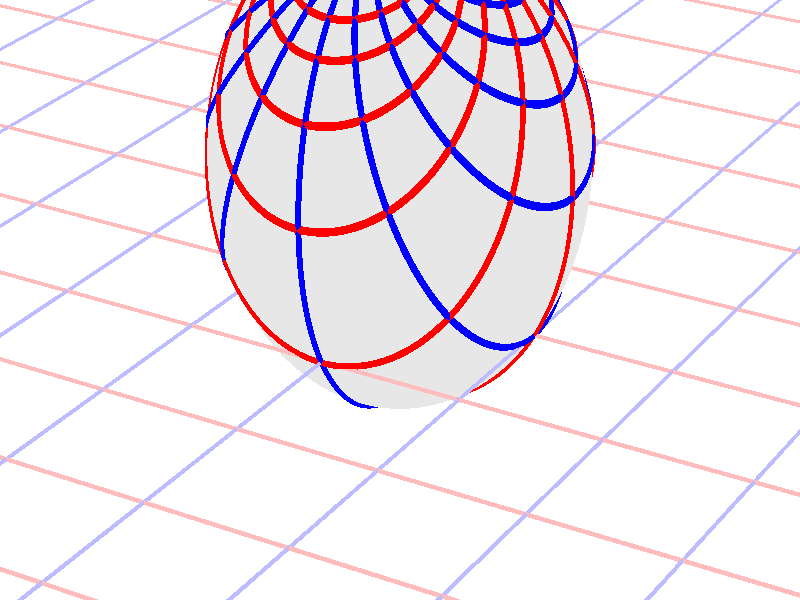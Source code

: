 #version 3.7;
global_settings{assumed_gamma 1.0}
camera{perspective location <16.275953626987476496879026, 9.396926207859083390872001, 6.840402866513374036117057> right <0.133333333333333331482962, -0.230940107675850353485814, -0.000000000000000000000000> up <-0.044429719908903583802662, -0.025651510749425152774217, 0.140953893117886280839102> direction <0.813797681349373802639491, 0.469846310392954158441370, 0.342020143325668712908083> sky <-0.296198132726023855010311, -0.171010071662834328698466, 0.939692620785908427905042> look_at <15.462155945638102139128023, 8.927079897466128954874875, 6.498382723187705600764730>}
light_source{<16.275953626987476496879026, 9.396926207859083390872001, 6.840402866513374036117057> rgb<1.0,1.0,1.0>}
background{rgb<1,1,1>}
union{object{sphere{<0.000000000000000000000000, 0.000000000000000000000000, 0.775695527960891917373942>,1.265584273013270033558797} pigment{rgbft<0.8,0.8,0.8,0.2,0.2>}}object{union{cylinder{<-50.000000000000000000000000, 50.000000000000000000000000, 0.000000000000000000000000>,<-50.000000000000000000000000, -50.000000000000000000000000, 0.000000000000000000000000>,0.010000000000000000208167}cylinder{<-49.000000000000000000000000, 50.000000000000000000000000, 0.000000000000000000000000>,<-49.000000000000000000000000, -50.000000000000000000000000, 0.000000000000000000000000>,0.010000000000000000208167}cylinder{<-48.000000000000000000000000, 50.000000000000000000000000, 0.000000000000000000000000>,<-48.000000000000000000000000, -50.000000000000000000000000, 0.000000000000000000000000>,0.010000000000000000208167}cylinder{<-47.000000000000000000000000, 50.000000000000000000000000, 0.000000000000000000000000>,<-47.000000000000000000000000, -50.000000000000000000000000, 0.000000000000000000000000>,0.010000000000000000208167}cylinder{<-46.000000000000000000000000, 50.000000000000000000000000, 0.000000000000000000000000>,<-46.000000000000000000000000, -50.000000000000000000000000, 0.000000000000000000000000>,0.010000000000000000208167}cylinder{<-45.000000000000000000000000, 50.000000000000000000000000, 0.000000000000000000000000>,<-45.000000000000000000000000, -50.000000000000000000000000, 0.000000000000000000000000>,0.010000000000000000208167}cylinder{<-44.000000000000000000000000, 50.000000000000000000000000, 0.000000000000000000000000>,<-44.000000000000000000000000, -50.000000000000000000000000, 0.000000000000000000000000>,0.010000000000000000208167}cylinder{<-43.000000000000000000000000, 50.000000000000000000000000, 0.000000000000000000000000>,<-43.000000000000000000000000, -50.000000000000000000000000, 0.000000000000000000000000>,0.010000000000000000208167}cylinder{<-42.000000000000000000000000, 50.000000000000000000000000, 0.000000000000000000000000>,<-42.000000000000000000000000, -50.000000000000000000000000, 0.000000000000000000000000>,0.010000000000000000208167}cylinder{<-41.000000000000000000000000, 50.000000000000000000000000, 0.000000000000000000000000>,<-41.000000000000000000000000, -50.000000000000000000000000, 0.000000000000000000000000>,0.010000000000000000208167}cylinder{<-40.000000000000000000000000, 50.000000000000000000000000, 0.000000000000000000000000>,<-40.000000000000000000000000, -50.000000000000000000000000, 0.000000000000000000000000>,0.010000000000000000208167}cylinder{<-39.000000000000000000000000, 50.000000000000000000000000, 0.000000000000000000000000>,<-39.000000000000000000000000, -50.000000000000000000000000, 0.000000000000000000000000>,0.010000000000000000208167}cylinder{<-38.000000000000000000000000, 50.000000000000000000000000, 0.000000000000000000000000>,<-38.000000000000000000000000, -50.000000000000000000000000, 0.000000000000000000000000>,0.010000000000000000208167}cylinder{<-37.000000000000000000000000, 50.000000000000000000000000, 0.000000000000000000000000>,<-37.000000000000000000000000, -50.000000000000000000000000, 0.000000000000000000000000>,0.010000000000000000208167}cylinder{<-36.000000000000000000000000, 50.000000000000000000000000, 0.000000000000000000000000>,<-36.000000000000000000000000, -50.000000000000000000000000, 0.000000000000000000000000>,0.010000000000000000208167}cylinder{<-35.000000000000000000000000, 50.000000000000000000000000, 0.000000000000000000000000>,<-35.000000000000000000000000, -50.000000000000000000000000, 0.000000000000000000000000>,0.010000000000000000208167}cylinder{<-34.000000000000000000000000, 50.000000000000000000000000, 0.000000000000000000000000>,<-34.000000000000000000000000, -50.000000000000000000000000, 0.000000000000000000000000>,0.010000000000000000208167}cylinder{<-33.000000000000000000000000, 50.000000000000000000000000, 0.000000000000000000000000>,<-33.000000000000000000000000, -50.000000000000000000000000, 0.000000000000000000000000>,0.010000000000000000208167}cylinder{<-32.000000000000000000000000, 50.000000000000000000000000, 0.000000000000000000000000>,<-32.000000000000000000000000, -50.000000000000000000000000, 0.000000000000000000000000>,0.010000000000000000208167}cylinder{<-31.000000000000000000000000, 50.000000000000000000000000, 0.000000000000000000000000>,<-31.000000000000000000000000, -50.000000000000000000000000, 0.000000000000000000000000>,0.010000000000000000208167}cylinder{<-30.000000000000000000000000, 50.000000000000000000000000, 0.000000000000000000000000>,<-30.000000000000000000000000, -50.000000000000000000000000, 0.000000000000000000000000>,0.010000000000000000208167}cylinder{<-29.000000000000000000000000, 50.000000000000000000000000, 0.000000000000000000000000>,<-29.000000000000000000000000, -50.000000000000000000000000, 0.000000000000000000000000>,0.010000000000000000208167}cylinder{<-28.000000000000000000000000, 50.000000000000000000000000, 0.000000000000000000000000>,<-28.000000000000000000000000, -50.000000000000000000000000, 0.000000000000000000000000>,0.010000000000000000208167}cylinder{<-27.000000000000000000000000, 50.000000000000000000000000, 0.000000000000000000000000>,<-27.000000000000000000000000, -50.000000000000000000000000, 0.000000000000000000000000>,0.010000000000000000208167}cylinder{<-26.000000000000000000000000, 50.000000000000000000000000, 0.000000000000000000000000>,<-26.000000000000000000000000, -50.000000000000000000000000, 0.000000000000000000000000>,0.010000000000000000208167}cylinder{<-25.000000000000000000000000, 50.000000000000000000000000, 0.000000000000000000000000>,<-25.000000000000000000000000, -50.000000000000000000000000, 0.000000000000000000000000>,0.010000000000000000208167}cylinder{<-24.000000000000000000000000, 50.000000000000000000000000, 0.000000000000000000000000>,<-24.000000000000000000000000, -50.000000000000000000000000, 0.000000000000000000000000>,0.010000000000000000208167}cylinder{<-23.000000000000000000000000, 50.000000000000000000000000, 0.000000000000000000000000>,<-23.000000000000000000000000, -50.000000000000000000000000, 0.000000000000000000000000>,0.010000000000000000208167}cylinder{<-22.000000000000000000000000, 50.000000000000000000000000, 0.000000000000000000000000>,<-22.000000000000000000000000, -50.000000000000000000000000, 0.000000000000000000000000>,0.010000000000000000208167}cylinder{<-21.000000000000000000000000, 50.000000000000000000000000, 0.000000000000000000000000>,<-21.000000000000000000000000, -50.000000000000000000000000, 0.000000000000000000000000>,0.010000000000000000208167}cylinder{<-20.000000000000000000000000, 50.000000000000000000000000, 0.000000000000000000000000>,<-20.000000000000000000000000, -50.000000000000000000000000, 0.000000000000000000000000>,0.010000000000000000208167}cylinder{<-19.000000000000000000000000, 50.000000000000000000000000, 0.000000000000000000000000>,<-19.000000000000000000000000, -50.000000000000000000000000, 0.000000000000000000000000>,0.010000000000000000208167}cylinder{<-18.000000000000000000000000, 50.000000000000000000000000, 0.000000000000000000000000>,<-18.000000000000000000000000, -50.000000000000000000000000, 0.000000000000000000000000>,0.010000000000000000208167}cylinder{<-17.000000000000000000000000, 50.000000000000000000000000, 0.000000000000000000000000>,<-17.000000000000000000000000, -50.000000000000000000000000, 0.000000000000000000000000>,0.010000000000000000208167}cylinder{<-16.000000000000000000000000, 50.000000000000000000000000, 0.000000000000000000000000>,<-16.000000000000000000000000, -50.000000000000000000000000, 0.000000000000000000000000>,0.010000000000000000208167}cylinder{<-15.000000000000000000000000, 50.000000000000000000000000, 0.000000000000000000000000>,<-15.000000000000000000000000, -50.000000000000000000000000, 0.000000000000000000000000>,0.010000000000000000208167}cylinder{<-14.000000000000000000000000, 50.000000000000000000000000, 0.000000000000000000000000>,<-14.000000000000000000000000, -50.000000000000000000000000, 0.000000000000000000000000>,0.010000000000000000208167}cylinder{<-13.000000000000000000000000, 50.000000000000000000000000, 0.000000000000000000000000>,<-13.000000000000000000000000, -50.000000000000000000000000, 0.000000000000000000000000>,0.010000000000000000208167}cylinder{<-12.000000000000000000000000, 50.000000000000000000000000, 0.000000000000000000000000>,<-12.000000000000000000000000, -50.000000000000000000000000, 0.000000000000000000000000>,0.010000000000000000208167}cylinder{<-11.000000000000000000000000, 50.000000000000000000000000, 0.000000000000000000000000>,<-11.000000000000000000000000, -50.000000000000000000000000, 0.000000000000000000000000>,0.010000000000000000208167}cylinder{<-10.000000000000000000000000, 50.000000000000000000000000, 0.000000000000000000000000>,<-10.000000000000000000000000, -50.000000000000000000000000, 0.000000000000000000000000>,0.010000000000000000208167}cylinder{<-9.000000000000000000000000, 50.000000000000000000000000, 0.000000000000000000000000>,<-9.000000000000000000000000, -50.000000000000000000000000, 0.000000000000000000000000>,0.010000000000000000208167}cylinder{<-8.000000000000000000000000, 50.000000000000000000000000, 0.000000000000000000000000>,<-8.000000000000000000000000, -50.000000000000000000000000, 0.000000000000000000000000>,0.010000000000000000208167}cylinder{<-7.000000000000000000000000, 50.000000000000000000000000, 0.000000000000000000000000>,<-7.000000000000000000000000, -50.000000000000000000000000, 0.000000000000000000000000>,0.010000000000000000208167}cylinder{<-6.000000000000000000000000, 50.000000000000000000000000, 0.000000000000000000000000>,<-6.000000000000000000000000, -50.000000000000000000000000, 0.000000000000000000000000>,0.010000000000000000208167}cylinder{<-5.000000000000000000000000, 50.000000000000000000000000, 0.000000000000000000000000>,<-5.000000000000000000000000, -50.000000000000000000000000, 0.000000000000000000000000>,0.010000000000000000208167}cylinder{<-4.000000000000000000000000, 50.000000000000000000000000, 0.000000000000000000000000>,<-4.000000000000000000000000, -50.000000000000000000000000, 0.000000000000000000000000>,0.010000000000000000208167}cylinder{<-3.000000000000000000000000, 50.000000000000000000000000, 0.000000000000000000000000>,<-3.000000000000000000000000, -50.000000000000000000000000, 0.000000000000000000000000>,0.010000000000000000208167}cylinder{<-2.000000000000000000000000, 50.000000000000000000000000, 0.000000000000000000000000>,<-2.000000000000000000000000, -50.000000000000000000000000, 0.000000000000000000000000>,0.010000000000000000208167}cylinder{<-1.000000000000000000000000, 50.000000000000000000000000, 0.000000000000000000000000>,<-1.000000000000000000000000, -50.000000000000000000000000, 0.000000000000000000000000>,0.010000000000000000208167}cylinder{<0.000000000000000000000000, 50.000000000000000000000000, 0.000000000000000000000000>,<0.000000000000000000000000, -50.000000000000000000000000, 0.000000000000000000000000>,0.010000000000000000208167}cylinder{<1.000000000000000000000000, 50.000000000000000000000000, 0.000000000000000000000000>,<1.000000000000000000000000, -50.000000000000000000000000, 0.000000000000000000000000>,0.010000000000000000208167}cylinder{<2.000000000000000000000000, 50.000000000000000000000000, 0.000000000000000000000000>,<2.000000000000000000000000, -50.000000000000000000000000, 0.000000000000000000000000>,0.010000000000000000208167}cylinder{<3.000000000000000000000000, 50.000000000000000000000000, 0.000000000000000000000000>,<3.000000000000000000000000, -50.000000000000000000000000, 0.000000000000000000000000>,0.010000000000000000208167}cylinder{<4.000000000000000000000000, 50.000000000000000000000000, 0.000000000000000000000000>,<4.000000000000000000000000, -50.000000000000000000000000, 0.000000000000000000000000>,0.010000000000000000208167}cylinder{<5.000000000000000000000000, 50.000000000000000000000000, 0.000000000000000000000000>,<5.000000000000000000000000, -50.000000000000000000000000, 0.000000000000000000000000>,0.010000000000000000208167}cylinder{<6.000000000000000000000000, 50.000000000000000000000000, 0.000000000000000000000000>,<6.000000000000000000000000, -50.000000000000000000000000, 0.000000000000000000000000>,0.010000000000000000208167}cylinder{<7.000000000000000000000000, 50.000000000000000000000000, 0.000000000000000000000000>,<7.000000000000000000000000, -50.000000000000000000000000, 0.000000000000000000000000>,0.010000000000000000208167}cylinder{<8.000000000000000000000000, 50.000000000000000000000000, 0.000000000000000000000000>,<8.000000000000000000000000, -50.000000000000000000000000, 0.000000000000000000000000>,0.010000000000000000208167}cylinder{<9.000000000000000000000000, 50.000000000000000000000000, 0.000000000000000000000000>,<9.000000000000000000000000, -50.000000000000000000000000, 0.000000000000000000000000>,0.010000000000000000208167}cylinder{<10.000000000000000000000000, 50.000000000000000000000000, 0.000000000000000000000000>,<10.000000000000000000000000, -50.000000000000000000000000, 0.000000000000000000000000>,0.010000000000000000208167}cylinder{<11.000000000000000000000000, 50.000000000000000000000000, 0.000000000000000000000000>,<11.000000000000000000000000, -50.000000000000000000000000, 0.000000000000000000000000>,0.010000000000000000208167}cylinder{<12.000000000000000000000000, 50.000000000000000000000000, 0.000000000000000000000000>,<12.000000000000000000000000, -50.000000000000000000000000, 0.000000000000000000000000>,0.010000000000000000208167}cylinder{<13.000000000000000000000000, 50.000000000000000000000000, 0.000000000000000000000000>,<13.000000000000000000000000, -50.000000000000000000000000, 0.000000000000000000000000>,0.010000000000000000208167}cylinder{<14.000000000000000000000000, 50.000000000000000000000000, 0.000000000000000000000000>,<14.000000000000000000000000, -50.000000000000000000000000, 0.000000000000000000000000>,0.010000000000000000208167}cylinder{<15.000000000000000000000000, 50.000000000000000000000000, 0.000000000000000000000000>,<15.000000000000000000000000, -50.000000000000000000000000, 0.000000000000000000000000>,0.010000000000000000208167}cylinder{<16.000000000000000000000000, 50.000000000000000000000000, 0.000000000000000000000000>,<16.000000000000000000000000, -50.000000000000000000000000, 0.000000000000000000000000>,0.010000000000000000208167}cylinder{<17.000000000000000000000000, 50.000000000000000000000000, 0.000000000000000000000000>,<17.000000000000000000000000, -50.000000000000000000000000, 0.000000000000000000000000>,0.010000000000000000208167}cylinder{<18.000000000000000000000000, 50.000000000000000000000000, 0.000000000000000000000000>,<18.000000000000000000000000, -50.000000000000000000000000, 0.000000000000000000000000>,0.010000000000000000208167}cylinder{<19.000000000000000000000000, 50.000000000000000000000000, 0.000000000000000000000000>,<19.000000000000000000000000, -50.000000000000000000000000, 0.000000000000000000000000>,0.010000000000000000208167}cylinder{<20.000000000000000000000000, 50.000000000000000000000000, 0.000000000000000000000000>,<20.000000000000000000000000, -50.000000000000000000000000, 0.000000000000000000000000>,0.010000000000000000208167}cylinder{<21.000000000000000000000000, 50.000000000000000000000000, 0.000000000000000000000000>,<21.000000000000000000000000, -50.000000000000000000000000, 0.000000000000000000000000>,0.010000000000000000208167}cylinder{<22.000000000000000000000000, 50.000000000000000000000000, 0.000000000000000000000000>,<22.000000000000000000000000, -50.000000000000000000000000, 0.000000000000000000000000>,0.010000000000000000208167}cylinder{<23.000000000000000000000000, 50.000000000000000000000000, 0.000000000000000000000000>,<23.000000000000000000000000, -50.000000000000000000000000, 0.000000000000000000000000>,0.010000000000000000208167}cylinder{<24.000000000000000000000000, 50.000000000000000000000000, 0.000000000000000000000000>,<24.000000000000000000000000, -50.000000000000000000000000, 0.000000000000000000000000>,0.010000000000000000208167}cylinder{<25.000000000000000000000000, 50.000000000000000000000000, 0.000000000000000000000000>,<25.000000000000000000000000, -50.000000000000000000000000, 0.000000000000000000000000>,0.010000000000000000208167}cylinder{<26.000000000000000000000000, 50.000000000000000000000000, 0.000000000000000000000000>,<26.000000000000000000000000, -50.000000000000000000000000, 0.000000000000000000000000>,0.010000000000000000208167}cylinder{<27.000000000000000000000000, 50.000000000000000000000000, 0.000000000000000000000000>,<27.000000000000000000000000, -50.000000000000000000000000, 0.000000000000000000000000>,0.010000000000000000208167}cylinder{<28.000000000000000000000000, 50.000000000000000000000000, 0.000000000000000000000000>,<28.000000000000000000000000, -50.000000000000000000000000, 0.000000000000000000000000>,0.010000000000000000208167}cylinder{<29.000000000000000000000000, 50.000000000000000000000000, 0.000000000000000000000000>,<29.000000000000000000000000, -50.000000000000000000000000, 0.000000000000000000000000>,0.010000000000000000208167}cylinder{<30.000000000000000000000000, 50.000000000000000000000000, 0.000000000000000000000000>,<30.000000000000000000000000, -50.000000000000000000000000, 0.000000000000000000000000>,0.010000000000000000208167}cylinder{<31.000000000000000000000000, 50.000000000000000000000000, 0.000000000000000000000000>,<31.000000000000000000000000, -50.000000000000000000000000, 0.000000000000000000000000>,0.010000000000000000208167}cylinder{<32.000000000000000000000000, 50.000000000000000000000000, 0.000000000000000000000000>,<32.000000000000000000000000, -50.000000000000000000000000, 0.000000000000000000000000>,0.010000000000000000208167}cylinder{<33.000000000000000000000000, 50.000000000000000000000000, 0.000000000000000000000000>,<33.000000000000000000000000, -50.000000000000000000000000, 0.000000000000000000000000>,0.010000000000000000208167}cylinder{<34.000000000000000000000000, 50.000000000000000000000000, 0.000000000000000000000000>,<34.000000000000000000000000, -50.000000000000000000000000, 0.000000000000000000000000>,0.010000000000000000208167}cylinder{<35.000000000000000000000000, 50.000000000000000000000000, 0.000000000000000000000000>,<35.000000000000000000000000, -50.000000000000000000000000, 0.000000000000000000000000>,0.010000000000000000208167}cylinder{<36.000000000000000000000000, 50.000000000000000000000000, 0.000000000000000000000000>,<36.000000000000000000000000, -50.000000000000000000000000, 0.000000000000000000000000>,0.010000000000000000208167}cylinder{<37.000000000000000000000000, 50.000000000000000000000000, 0.000000000000000000000000>,<37.000000000000000000000000, -50.000000000000000000000000, 0.000000000000000000000000>,0.010000000000000000208167}cylinder{<38.000000000000000000000000, 50.000000000000000000000000, 0.000000000000000000000000>,<38.000000000000000000000000, -50.000000000000000000000000, 0.000000000000000000000000>,0.010000000000000000208167}cylinder{<39.000000000000000000000000, 50.000000000000000000000000, 0.000000000000000000000000>,<39.000000000000000000000000, -50.000000000000000000000000, 0.000000000000000000000000>,0.010000000000000000208167}cylinder{<40.000000000000000000000000, 50.000000000000000000000000, 0.000000000000000000000000>,<40.000000000000000000000000, -50.000000000000000000000000, 0.000000000000000000000000>,0.010000000000000000208167}cylinder{<41.000000000000000000000000, 50.000000000000000000000000, 0.000000000000000000000000>,<41.000000000000000000000000, -50.000000000000000000000000, 0.000000000000000000000000>,0.010000000000000000208167}cylinder{<42.000000000000000000000000, 50.000000000000000000000000, 0.000000000000000000000000>,<42.000000000000000000000000, -50.000000000000000000000000, 0.000000000000000000000000>,0.010000000000000000208167}cylinder{<43.000000000000000000000000, 50.000000000000000000000000, 0.000000000000000000000000>,<43.000000000000000000000000, -50.000000000000000000000000, 0.000000000000000000000000>,0.010000000000000000208167}cylinder{<44.000000000000000000000000, 50.000000000000000000000000, 0.000000000000000000000000>,<44.000000000000000000000000, -50.000000000000000000000000, 0.000000000000000000000000>,0.010000000000000000208167}cylinder{<45.000000000000000000000000, 50.000000000000000000000000, 0.000000000000000000000000>,<45.000000000000000000000000, -50.000000000000000000000000, 0.000000000000000000000000>,0.010000000000000000208167}cylinder{<46.000000000000000000000000, 50.000000000000000000000000, 0.000000000000000000000000>,<46.000000000000000000000000, -50.000000000000000000000000, 0.000000000000000000000000>,0.010000000000000000208167}cylinder{<47.000000000000000000000000, 50.000000000000000000000000, 0.000000000000000000000000>,<47.000000000000000000000000, -50.000000000000000000000000, 0.000000000000000000000000>,0.010000000000000000208167}cylinder{<48.000000000000000000000000, 50.000000000000000000000000, 0.000000000000000000000000>,<48.000000000000000000000000, -50.000000000000000000000000, 0.000000000000000000000000>,0.010000000000000000208167}cylinder{<49.000000000000000000000000, 50.000000000000000000000000, 0.000000000000000000000000>,<49.000000000000000000000000, -50.000000000000000000000000, 0.000000000000000000000000>,0.010000000000000000208167}cylinder{<50.000000000000000000000000, 50.000000000000000000000000, 0.000000000000000000000000>,<50.000000000000000000000000, -50.000000000000000000000000, 0.000000000000000000000000>,0.010000000000000000208167}} pigment{rgb<1.0,0.5,0.5>}}object{union{cylinder{<50.000000000000000000000000, -50.000000000000000000000000, 0.000000000000000000000000>,<-50.000000000000000000000000, -50.000000000000000000000000, 0.000000000000000000000000>,0.010000000000000000208167}cylinder{<50.000000000000000000000000, -49.000000000000000000000000, 0.000000000000000000000000>,<-50.000000000000000000000000, -49.000000000000000000000000, 0.000000000000000000000000>,0.010000000000000000208167}cylinder{<50.000000000000000000000000, -48.000000000000000000000000, 0.000000000000000000000000>,<-50.000000000000000000000000, -48.000000000000000000000000, 0.000000000000000000000000>,0.010000000000000000208167}cylinder{<50.000000000000000000000000, -47.000000000000000000000000, 0.000000000000000000000000>,<-50.000000000000000000000000, -47.000000000000000000000000, 0.000000000000000000000000>,0.010000000000000000208167}cylinder{<50.000000000000000000000000, -46.000000000000000000000000, 0.000000000000000000000000>,<-50.000000000000000000000000, -46.000000000000000000000000, 0.000000000000000000000000>,0.010000000000000000208167}cylinder{<50.000000000000000000000000, -45.000000000000000000000000, 0.000000000000000000000000>,<-50.000000000000000000000000, -45.000000000000000000000000, 0.000000000000000000000000>,0.010000000000000000208167}cylinder{<50.000000000000000000000000, -44.000000000000000000000000, 0.000000000000000000000000>,<-50.000000000000000000000000, -44.000000000000000000000000, 0.000000000000000000000000>,0.010000000000000000208167}cylinder{<50.000000000000000000000000, -43.000000000000000000000000, 0.000000000000000000000000>,<-50.000000000000000000000000, -43.000000000000000000000000, 0.000000000000000000000000>,0.010000000000000000208167}cylinder{<50.000000000000000000000000, -42.000000000000000000000000, 0.000000000000000000000000>,<-50.000000000000000000000000, -42.000000000000000000000000, 0.000000000000000000000000>,0.010000000000000000208167}cylinder{<50.000000000000000000000000, -41.000000000000000000000000, 0.000000000000000000000000>,<-50.000000000000000000000000, -41.000000000000000000000000, 0.000000000000000000000000>,0.010000000000000000208167}cylinder{<50.000000000000000000000000, -40.000000000000000000000000, 0.000000000000000000000000>,<-50.000000000000000000000000, -40.000000000000000000000000, 0.000000000000000000000000>,0.010000000000000000208167}cylinder{<50.000000000000000000000000, -39.000000000000000000000000, 0.000000000000000000000000>,<-50.000000000000000000000000, -39.000000000000000000000000, 0.000000000000000000000000>,0.010000000000000000208167}cylinder{<50.000000000000000000000000, -38.000000000000000000000000, 0.000000000000000000000000>,<-50.000000000000000000000000, -38.000000000000000000000000, 0.000000000000000000000000>,0.010000000000000000208167}cylinder{<50.000000000000000000000000, -37.000000000000000000000000, 0.000000000000000000000000>,<-50.000000000000000000000000, -37.000000000000000000000000, 0.000000000000000000000000>,0.010000000000000000208167}cylinder{<50.000000000000000000000000, -36.000000000000000000000000, 0.000000000000000000000000>,<-50.000000000000000000000000, -36.000000000000000000000000, 0.000000000000000000000000>,0.010000000000000000208167}cylinder{<50.000000000000000000000000, -35.000000000000000000000000, 0.000000000000000000000000>,<-50.000000000000000000000000, -35.000000000000000000000000, 0.000000000000000000000000>,0.010000000000000000208167}cylinder{<50.000000000000000000000000, -34.000000000000000000000000, 0.000000000000000000000000>,<-50.000000000000000000000000, -34.000000000000000000000000, 0.000000000000000000000000>,0.010000000000000000208167}cylinder{<50.000000000000000000000000, -33.000000000000000000000000, 0.000000000000000000000000>,<-50.000000000000000000000000, -33.000000000000000000000000, 0.000000000000000000000000>,0.010000000000000000208167}cylinder{<50.000000000000000000000000, -32.000000000000000000000000, 0.000000000000000000000000>,<-50.000000000000000000000000, -32.000000000000000000000000, 0.000000000000000000000000>,0.010000000000000000208167}cylinder{<50.000000000000000000000000, -31.000000000000000000000000, 0.000000000000000000000000>,<-50.000000000000000000000000, -31.000000000000000000000000, 0.000000000000000000000000>,0.010000000000000000208167}cylinder{<50.000000000000000000000000, -30.000000000000000000000000, 0.000000000000000000000000>,<-50.000000000000000000000000, -30.000000000000000000000000, 0.000000000000000000000000>,0.010000000000000000208167}cylinder{<50.000000000000000000000000, -29.000000000000000000000000, 0.000000000000000000000000>,<-50.000000000000000000000000, -29.000000000000000000000000, 0.000000000000000000000000>,0.010000000000000000208167}cylinder{<50.000000000000000000000000, -28.000000000000000000000000, 0.000000000000000000000000>,<-50.000000000000000000000000, -28.000000000000000000000000, 0.000000000000000000000000>,0.010000000000000000208167}cylinder{<50.000000000000000000000000, -27.000000000000000000000000, 0.000000000000000000000000>,<-50.000000000000000000000000, -27.000000000000000000000000, 0.000000000000000000000000>,0.010000000000000000208167}cylinder{<50.000000000000000000000000, -26.000000000000000000000000, 0.000000000000000000000000>,<-50.000000000000000000000000, -26.000000000000000000000000, 0.000000000000000000000000>,0.010000000000000000208167}cylinder{<50.000000000000000000000000, -25.000000000000000000000000, 0.000000000000000000000000>,<-50.000000000000000000000000, -25.000000000000000000000000, 0.000000000000000000000000>,0.010000000000000000208167}cylinder{<50.000000000000000000000000, -24.000000000000000000000000, 0.000000000000000000000000>,<-50.000000000000000000000000, -24.000000000000000000000000, 0.000000000000000000000000>,0.010000000000000000208167}cylinder{<50.000000000000000000000000, -23.000000000000000000000000, 0.000000000000000000000000>,<-50.000000000000000000000000, -23.000000000000000000000000, 0.000000000000000000000000>,0.010000000000000000208167}cylinder{<50.000000000000000000000000, -22.000000000000000000000000, 0.000000000000000000000000>,<-50.000000000000000000000000, -22.000000000000000000000000, 0.000000000000000000000000>,0.010000000000000000208167}cylinder{<50.000000000000000000000000, -21.000000000000000000000000, 0.000000000000000000000000>,<-50.000000000000000000000000, -21.000000000000000000000000, 0.000000000000000000000000>,0.010000000000000000208167}cylinder{<50.000000000000000000000000, -20.000000000000000000000000, 0.000000000000000000000000>,<-50.000000000000000000000000, -20.000000000000000000000000, 0.000000000000000000000000>,0.010000000000000000208167}cylinder{<50.000000000000000000000000, -19.000000000000000000000000, 0.000000000000000000000000>,<-50.000000000000000000000000, -19.000000000000000000000000, 0.000000000000000000000000>,0.010000000000000000208167}cylinder{<50.000000000000000000000000, -18.000000000000000000000000, 0.000000000000000000000000>,<-50.000000000000000000000000, -18.000000000000000000000000, 0.000000000000000000000000>,0.010000000000000000208167}cylinder{<50.000000000000000000000000, -17.000000000000000000000000, 0.000000000000000000000000>,<-50.000000000000000000000000, -17.000000000000000000000000, 0.000000000000000000000000>,0.010000000000000000208167}cylinder{<50.000000000000000000000000, -16.000000000000000000000000, 0.000000000000000000000000>,<-50.000000000000000000000000, -16.000000000000000000000000, 0.000000000000000000000000>,0.010000000000000000208167}cylinder{<50.000000000000000000000000, -15.000000000000000000000000, 0.000000000000000000000000>,<-50.000000000000000000000000, -15.000000000000000000000000, 0.000000000000000000000000>,0.010000000000000000208167}cylinder{<50.000000000000000000000000, -14.000000000000000000000000, 0.000000000000000000000000>,<-50.000000000000000000000000, -14.000000000000000000000000, 0.000000000000000000000000>,0.010000000000000000208167}cylinder{<50.000000000000000000000000, -13.000000000000000000000000, 0.000000000000000000000000>,<-50.000000000000000000000000, -13.000000000000000000000000, 0.000000000000000000000000>,0.010000000000000000208167}cylinder{<50.000000000000000000000000, -12.000000000000000000000000, 0.000000000000000000000000>,<-50.000000000000000000000000, -12.000000000000000000000000, 0.000000000000000000000000>,0.010000000000000000208167}cylinder{<50.000000000000000000000000, -11.000000000000000000000000, 0.000000000000000000000000>,<-50.000000000000000000000000, -11.000000000000000000000000, 0.000000000000000000000000>,0.010000000000000000208167}cylinder{<50.000000000000000000000000, -10.000000000000000000000000, 0.000000000000000000000000>,<-50.000000000000000000000000, -10.000000000000000000000000, 0.000000000000000000000000>,0.010000000000000000208167}cylinder{<50.000000000000000000000000, -9.000000000000000000000000, 0.000000000000000000000000>,<-50.000000000000000000000000, -9.000000000000000000000000, 0.000000000000000000000000>,0.010000000000000000208167}cylinder{<50.000000000000000000000000, -8.000000000000000000000000, 0.000000000000000000000000>,<-50.000000000000000000000000, -8.000000000000000000000000, 0.000000000000000000000000>,0.010000000000000000208167}cylinder{<50.000000000000000000000000, -7.000000000000000000000000, 0.000000000000000000000000>,<-50.000000000000000000000000, -7.000000000000000000000000, 0.000000000000000000000000>,0.010000000000000000208167}cylinder{<50.000000000000000000000000, -6.000000000000000000000000, 0.000000000000000000000000>,<-50.000000000000000000000000, -6.000000000000000000000000, 0.000000000000000000000000>,0.010000000000000000208167}cylinder{<50.000000000000000000000000, -5.000000000000000000000000, 0.000000000000000000000000>,<-50.000000000000000000000000, -5.000000000000000000000000, 0.000000000000000000000000>,0.010000000000000000208167}cylinder{<50.000000000000000000000000, -4.000000000000000000000000, 0.000000000000000000000000>,<-50.000000000000000000000000, -4.000000000000000000000000, 0.000000000000000000000000>,0.010000000000000000208167}cylinder{<50.000000000000000000000000, -3.000000000000000000000000, 0.000000000000000000000000>,<-50.000000000000000000000000, -3.000000000000000000000000, 0.000000000000000000000000>,0.010000000000000000208167}cylinder{<50.000000000000000000000000, -2.000000000000000000000000, 0.000000000000000000000000>,<-50.000000000000000000000000, -2.000000000000000000000000, 0.000000000000000000000000>,0.010000000000000000208167}cylinder{<50.000000000000000000000000, -1.000000000000000000000000, 0.000000000000000000000000>,<-50.000000000000000000000000, -1.000000000000000000000000, 0.000000000000000000000000>,0.010000000000000000208167}cylinder{<50.000000000000000000000000, 0.000000000000000000000000, 0.000000000000000000000000>,<-50.000000000000000000000000, 0.000000000000000000000000, 0.000000000000000000000000>,0.010000000000000000208167}cylinder{<50.000000000000000000000000, 1.000000000000000000000000, 0.000000000000000000000000>,<-50.000000000000000000000000, 1.000000000000000000000000, 0.000000000000000000000000>,0.010000000000000000208167}cylinder{<50.000000000000000000000000, 2.000000000000000000000000, 0.000000000000000000000000>,<-50.000000000000000000000000, 2.000000000000000000000000, 0.000000000000000000000000>,0.010000000000000000208167}cylinder{<50.000000000000000000000000, 3.000000000000000000000000, 0.000000000000000000000000>,<-50.000000000000000000000000, 3.000000000000000000000000, 0.000000000000000000000000>,0.010000000000000000208167}cylinder{<50.000000000000000000000000, 4.000000000000000000000000, 0.000000000000000000000000>,<-50.000000000000000000000000, 4.000000000000000000000000, 0.000000000000000000000000>,0.010000000000000000208167}cylinder{<50.000000000000000000000000, 5.000000000000000000000000, 0.000000000000000000000000>,<-50.000000000000000000000000, 5.000000000000000000000000, 0.000000000000000000000000>,0.010000000000000000208167}cylinder{<50.000000000000000000000000, 6.000000000000000000000000, 0.000000000000000000000000>,<-50.000000000000000000000000, 6.000000000000000000000000, 0.000000000000000000000000>,0.010000000000000000208167}cylinder{<50.000000000000000000000000, 7.000000000000000000000000, 0.000000000000000000000000>,<-50.000000000000000000000000, 7.000000000000000000000000, 0.000000000000000000000000>,0.010000000000000000208167}cylinder{<50.000000000000000000000000, 8.000000000000000000000000, 0.000000000000000000000000>,<-50.000000000000000000000000, 8.000000000000000000000000, 0.000000000000000000000000>,0.010000000000000000208167}cylinder{<50.000000000000000000000000, 9.000000000000000000000000, 0.000000000000000000000000>,<-50.000000000000000000000000, 9.000000000000000000000000, 0.000000000000000000000000>,0.010000000000000000208167}cylinder{<50.000000000000000000000000, 10.000000000000000000000000, 0.000000000000000000000000>,<-50.000000000000000000000000, 10.000000000000000000000000, 0.000000000000000000000000>,0.010000000000000000208167}cylinder{<50.000000000000000000000000, 11.000000000000000000000000, 0.000000000000000000000000>,<-50.000000000000000000000000, 11.000000000000000000000000, 0.000000000000000000000000>,0.010000000000000000208167}cylinder{<50.000000000000000000000000, 12.000000000000000000000000, 0.000000000000000000000000>,<-50.000000000000000000000000, 12.000000000000000000000000, 0.000000000000000000000000>,0.010000000000000000208167}cylinder{<50.000000000000000000000000, 13.000000000000000000000000, 0.000000000000000000000000>,<-50.000000000000000000000000, 13.000000000000000000000000, 0.000000000000000000000000>,0.010000000000000000208167}cylinder{<50.000000000000000000000000, 14.000000000000000000000000, 0.000000000000000000000000>,<-50.000000000000000000000000, 14.000000000000000000000000, 0.000000000000000000000000>,0.010000000000000000208167}cylinder{<50.000000000000000000000000, 15.000000000000000000000000, 0.000000000000000000000000>,<-50.000000000000000000000000, 15.000000000000000000000000, 0.000000000000000000000000>,0.010000000000000000208167}cylinder{<50.000000000000000000000000, 16.000000000000000000000000, 0.000000000000000000000000>,<-50.000000000000000000000000, 16.000000000000000000000000, 0.000000000000000000000000>,0.010000000000000000208167}cylinder{<50.000000000000000000000000, 17.000000000000000000000000, 0.000000000000000000000000>,<-50.000000000000000000000000, 17.000000000000000000000000, 0.000000000000000000000000>,0.010000000000000000208167}cylinder{<50.000000000000000000000000, 18.000000000000000000000000, 0.000000000000000000000000>,<-50.000000000000000000000000, 18.000000000000000000000000, 0.000000000000000000000000>,0.010000000000000000208167}cylinder{<50.000000000000000000000000, 19.000000000000000000000000, 0.000000000000000000000000>,<-50.000000000000000000000000, 19.000000000000000000000000, 0.000000000000000000000000>,0.010000000000000000208167}cylinder{<50.000000000000000000000000, 20.000000000000000000000000, 0.000000000000000000000000>,<-50.000000000000000000000000, 20.000000000000000000000000, 0.000000000000000000000000>,0.010000000000000000208167}cylinder{<50.000000000000000000000000, 21.000000000000000000000000, 0.000000000000000000000000>,<-50.000000000000000000000000, 21.000000000000000000000000, 0.000000000000000000000000>,0.010000000000000000208167}cylinder{<50.000000000000000000000000, 22.000000000000000000000000, 0.000000000000000000000000>,<-50.000000000000000000000000, 22.000000000000000000000000, 0.000000000000000000000000>,0.010000000000000000208167}cylinder{<50.000000000000000000000000, 23.000000000000000000000000, 0.000000000000000000000000>,<-50.000000000000000000000000, 23.000000000000000000000000, 0.000000000000000000000000>,0.010000000000000000208167}cylinder{<50.000000000000000000000000, 24.000000000000000000000000, 0.000000000000000000000000>,<-50.000000000000000000000000, 24.000000000000000000000000, 0.000000000000000000000000>,0.010000000000000000208167}cylinder{<50.000000000000000000000000, 25.000000000000000000000000, 0.000000000000000000000000>,<-50.000000000000000000000000, 25.000000000000000000000000, 0.000000000000000000000000>,0.010000000000000000208167}cylinder{<50.000000000000000000000000, 26.000000000000000000000000, 0.000000000000000000000000>,<-50.000000000000000000000000, 26.000000000000000000000000, 0.000000000000000000000000>,0.010000000000000000208167}cylinder{<50.000000000000000000000000, 27.000000000000000000000000, 0.000000000000000000000000>,<-50.000000000000000000000000, 27.000000000000000000000000, 0.000000000000000000000000>,0.010000000000000000208167}cylinder{<50.000000000000000000000000, 28.000000000000000000000000, 0.000000000000000000000000>,<-50.000000000000000000000000, 28.000000000000000000000000, 0.000000000000000000000000>,0.010000000000000000208167}cylinder{<50.000000000000000000000000, 29.000000000000000000000000, 0.000000000000000000000000>,<-50.000000000000000000000000, 29.000000000000000000000000, 0.000000000000000000000000>,0.010000000000000000208167}cylinder{<50.000000000000000000000000, 30.000000000000000000000000, 0.000000000000000000000000>,<-50.000000000000000000000000, 30.000000000000000000000000, 0.000000000000000000000000>,0.010000000000000000208167}cylinder{<50.000000000000000000000000, 31.000000000000000000000000, 0.000000000000000000000000>,<-50.000000000000000000000000, 31.000000000000000000000000, 0.000000000000000000000000>,0.010000000000000000208167}cylinder{<50.000000000000000000000000, 32.000000000000000000000000, 0.000000000000000000000000>,<-50.000000000000000000000000, 32.000000000000000000000000, 0.000000000000000000000000>,0.010000000000000000208167}cylinder{<50.000000000000000000000000, 33.000000000000000000000000, 0.000000000000000000000000>,<-50.000000000000000000000000, 33.000000000000000000000000, 0.000000000000000000000000>,0.010000000000000000208167}cylinder{<50.000000000000000000000000, 34.000000000000000000000000, 0.000000000000000000000000>,<-50.000000000000000000000000, 34.000000000000000000000000, 0.000000000000000000000000>,0.010000000000000000208167}cylinder{<50.000000000000000000000000, 35.000000000000000000000000, 0.000000000000000000000000>,<-50.000000000000000000000000, 35.000000000000000000000000, 0.000000000000000000000000>,0.010000000000000000208167}cylinder{<50.000000000000000000000000, 36.000000000000000000000000, 0.000000000000000000000000>,<-50.000000000000000000000000, 36.000000000000000000000000, 0.000000000000000000000000>,0.010000000000000000208167}cylinder{<50.000000000000000000000000, 37.000000000000000000000000, 0.000000000000000000000000>,<-50.000000000000000000000000, 37.000000000000000000000000, 0.000000000000000000000000>,0.010000000000000000208167}cylinder{<50.000000000000000000000000, 38.000000000000000000000000, 0.000000000000000000000000>,<-50.000000000000000000000000, 38.000000000000000000000000, 0.000000000000000000000000>,0.010000000000000000208167}cylinder{<50.000000000000000000000000, 39.000000000000000000000000, 0.000000000000000000000000>,<-50.000000000000000000000000, 39.000000000000000000000000, 0.000000000000000000000000>,0.010000000000000000208167}cylinder{<50.000000000000000000000000, 40.000000000000000000000000, 0.000000000000000000000000>,<-50.000000000000000000000000, 40.000000000000000000000000, 0.000000000000000000000000>,0.010000000000000000208167}cylinder{<50.000000000000000000000000, 41.000000000000000000000000, 0.000000000000000000000000>,<-50.000000000000000000000000, 41.000000000000000000000000, 0.000000000000000000000000>,0.010000000000000000208167}cylinder{<50.000000000000000000000000, 42.000000000000000000000000, 0.000000000000000000000000>,<-50.000000000000000000000000, 42.000000000000000000000000, 0.000000000000000000000000>,0.010000000000000000208167}cylinder{<50.000000000000000000000000, 43.000000000000000000000000, 0.000000000000000000000000>,<-50.000000000000000000000000, 43.000000000000000000000000, 0.000000000000000000000000>,0.010000000000000000208167}cylinder{<50.000000000000000000000000, 44.000000000000000000000000, 0.000000000000000000000000>,<-50.000000000000000000000000, 44.000000000000000000000000, 0.000000000000000000000000>,0.010000000000000000208167}cylinder{<50.000000000000000000000000, 45.000000000000000000000000, 0.000000000000000000000000>,<-50.000000000000000000000000, 45.000000000000000000000000, 0.000000000000000000000000>,0.010000000000000000208167}cylinder{<50.000000000000000000000000, 46.000000000000000000000000, 0.000000000000000000000000>,<-50.000000000000000000000000, 46.000000000000000000000000, 0.000000000000000000000000>,0.010000000000000000208167}cylinder{<50.000000000000000000000000, 47.000000000000000000000000, 0.000000000000000000000000>,<-50.000000000000000000000000, 47.000000000000000000000000, 0.000000000000000000000000>,0.010000000000000000208167}cylinder{<50.000000000000000000000000, 48.000000000000000000000000, 0.000000000000000000000000>,<-50.000000000000000000000000, 48.000000000000000000000000, 0.000000000000000000000000>,0.010000000000000000208167}cylinder{<50.000000000000000000000000, 49.000000000000000000000000, 0.000000000000000000000000>,<-50.000000000000000000000000, 49.000000000000000000000000, 0.000000000000000000000000>,0.010000000000000000208167}cylinder{<50.000000000000000000000000, 50.000000000000000000000000, 0.000000000000000000000000>,<-50.000000000000000000000000, 50.000000000000000000000000, 0.000000000000000000000000>,0.010000000000000000208167}} pigment{rgb<0.5,0.5,1.0>}}sphere{<0.000000000000000000000000, 0.000000000000000000000000, 2.041279800974161950932739>,0.050000000000000002775558}object{union{object{torus{0.051625227531066290864725,0.020000000000000000416334} matrix <0.999167675654633491433287, -0.000000000000000000000000, 0.040791615890002783095802, 0.040791615890002783095802, 0.000000000000000000000000, -0.999167675654633491433287, 0.000000000000000000000000, 1.000000000000000000000000, 0.000000000000000000000000, -0.051582258597395173882472, 0.000000000000000000000000, 2.039173924522886149901524>}object{torus{0.052676996560476703479470,0.020000000000000000416334} matrix <0.999133401174058910498843, -0.000000000000000000000000, 0.041622670005144010718645, 0.041622670005144010718645, 0.000000000000000000000000, -0.999133401174058910498843, 0.000000000000000000000000, 1.000000000000000000000000, 0.000000000000000000000000, -0.052631346737016602987946, 0.000000000000000000000000, 2.039087243728938680931151>}object{torus{0.053772473017580382781411,0.020000000000000000416334} matrix <0.999096966167106192990843, -0.000000000000000000000000, 0.042488259504061536009356, 0.042488259504061536009356, 0.000000000000000000000000, -0.999096966167106192990843, 0.000000000000000000000000, 1.000000000000000000000000, 0.000000000000000000000000, -0.053723914655066776213665, 0.000000000000000000000000, 2.038995102186214491979399>}object{torus{0.054914436548088862988237,0.020000000000000000416334} matrix <0.999058185245488616921250, -0.000000000000000000000000, 0.043390580705851486409408, 0.043390580705851486409408, 0.000000000000000000000000, -0.999058185245488616921250, 0.000000000000000000000000, 1.000000000000000000000000, 0.000000000000000000000000, -0.054862717321376208712280, 0.000000000000000000000000, 2.038897031682551652664870>}object{torus{0.056105907365309189149816,0.020000000000000000416334} matrix <0.999016852709840419421994, -0.000000000000000000000000, 0.044332020050128644050869, 0.044332020050128644050869, 0.000000000000000000000000, -0.999016852709840419421994, 0.000000000000000000000000, 1.000000000000000000000000, 0.000000000000000000000000, -0.056050746994591650607109, 0.000000000000000000000000, 2.038792512763734077196887>}object{torus{0.057350172823723080672842,0.020000000000000000416334} matrix <0.998972739825297217919342, -0.000000000000000000000000, 0.045315175007269357931872, 0.045315175007269357931872, 0.000000000000000000000000, -0.998972739825297217919342, 0.000000000000000000000000, 1.000000000000000000000000, 0.000000000000000000000000, -0.057291259275134835682319, 0.000000000000000000000000, 2.038680967855537318200732>}object{torus{0.058650817589313813948948,0.020000000000000000416334} matrix <0.998925591651891653377504, -0.000000000000000000000000, 0.046342878017212922603374, 0.046342878017212922603374, 0.000000000000000000000000, -0.998925591651891653377504, 0.000000000000000000000000, 1.000000000000000000000000, 0.000000000000000000000000, -0.058587802661196952680456, 0.000000000000000000000000, 2.038561753288575140174999>}object{torus{0.060011757989908535992907,0.020000000000000000416334} matrix <0.998875123363291317346579, -0.000000000000000000000000, 0.047418223564044612028390, 0.047418223564044612028390, 0.000000000000000000000000, -0.998875123363291317346579, 0.000000000000000000000000, 1.000000000000000000000000, 0.000000000000000000000000, -0.059944252165485441274928, 0.000000000000000000000000, 2.038434150017989221481685>}object{torus{0.061437281234075866165334,0.020000000000000000416334} matrix <0.998821015944290069299427, -0.000000000000000000000000, 0.048544599164235799348965, 0.048544599164235799348965, 0.000000000000000000000000, -0.998821015944290069299427, 0.000000000000000000000000, 1.000000000000000000000000, 0.000000000000000000000000, -0.061364847659176380290091, 0.000000000000000000000000, 2.038297352783857707692050>}object{torus{0.062932090322487393985185,0.020000000000000000416334} matrix <0.998762911146480081292509, -0.000000000000000000000000, 0.049725720891793959155258, 0.049725720891793959155258, 0.000000000000000000000000, -0.998762911146480081292509, 0.000000000000000000000000, 1.000000000000000000000000, 0.000000000000000000000000, -0.062854237735047099877583, 0.000000000000000000000000, 2.038150457415781158232448>}object{torus{0.064501355638958882132705,0.020000000000000000416334} matrix <0.998700405557726100802540, -0.000000000000000000000000, 0.050965674123213698665236, 0.050965674123213698665236, 0.000000000000000000000000, -0.998700405557726100802540, 0.000000000000000000000000, 1.000000000000000000000000, 0.000000000000000000000000, -0.064417530035595499393608, 0.000000000000000000000000, 2.037992445901656513029820>}object{torus{0.066150774407413140409950,0.020000000000000000416334} matrix <0.998633043597882297248702, -0.000000000000000000000000, 0.052268960525631805169589, 0.052268960525631805169589, 0.000000000000000000000000, -0.998633043597882297248702, 0.000000000000000000000000, 1.000000000000000000000000, 0.000000000000000000000000, -0.066060349182818597912892, 0.000000000000000000000000, 2.037822168757762675284084>}object{torus{0.067886639448533903085092,0.020000000000000000416334} matrix <0.998560309216991792702345, -0.000000000000000000000000, 0.053640552350491865762905, 0.053640552350491865762905, 0.000000000000000000000000, -0.998560309216991792702345, 0.000000000000000000000000, 1.000000000000000000000000, 0.000000000000000000000000, -0.067788903679472295449315, 0.000000000000000000000000, 2.037638324137085010789860>}object{torus{0.069715918975469956531121,0.020000000000000000416334} matrix <0.998481616006983929700880, -0.000000000000000000000000, 0.055085955524816085371320, 0.055085955524816085371320, 0.000000000000000000000000, -0.998481616006983929700880, 0.000000000000000000000000, 1.000000000000000000000000, 0.000000000000000000000000, -0.069610063440030039982886, 0.000000000000000000000000, 2.037439432962145247074659>}object{torus{0.071646349549797955225117,0.020000000000000000416334} matrix <0.998396295379603504471788, -0.000000000000000000000000, 0.056611283082823184165111, 0.056611283082823184165111, 0.000000000000000000000000, -0.998396295379603504471788, 0.000000000000000000000000, 1.000000000000000000000000, 0.000000000000000000000000, -0.071531449967920379684472, 0.000000000000000000000000, 2.037223809197497903511476>}object{torus{0.073686544797156819375239,0.020000000000000000416334} matrix <0.998303582360309027521339, -0.000000000000000000000000, 0.058223341080479794340530, 0.058223341080479794340530, 0.000000000000000000000000, -0.998303582360309027521339, 0.000000000000000000000000, 1.000000000000000000000000, 0.000000000000000000000000, -0.073561541642775007954214, 0.000000000000000000000000, 2.036989524142856389232747>}object{torus{0.075846123084258906810184,0.020000000000000000416334} matrix <0.998202598437735177938634, -0.000000000000000000000000, 0.059929729451698415809702, 0.059929729451698415809702, 0.000000000000000000000000, -0.998202598437735177938634, 0.000000000000000000000000, 1.000000000000000000000000, 0.000000000000000000000000, -0.075709797144010201885855, 0.000000000000000000000000, 2.036734363337461051202126>}object{torus{0.078135858121878468129928,0.020000000000000000416334} matrix <0.998092330743740485665683, -0.000000000000000000000000, 0.061738961041855340561302, 0.061738961041855340561302, 0.000000000000000000000000, -0.998092330743740485665683, 0.000000000000000000000000, 1.000000000000000000000000, 0.000000000000000000000000, -0.077986800747619128282295, 0.000000000000000000000000, 2.036455774274170682502927>}object{torus{0.080567857437354784000405,0.020000000000000000416334} matrix <0.997971606649578402148393, -0.000000000000000000000000, 0.063660602583225062156558, 0.063660602583225062156558, 0.000000000000000000000000, -0.997971606649578402148393, 0.000000000000000000000000, 1.000000000000000000000000, 0.000000000000000000000000, -0.080404434131108357131090, 0.000000000000000000000000, 2.036150802620996014269394>}object{torus{0.083155774906331719753538,0.020000000000000000416334} matrix <0.997839062575780366692868, -0.000000000000000000000000, 0.065705442680862202742276, 0.065705442680862202742276, 0.000000000000000000000000, -0.997839062575780366692868, 0.000000000000000000000000, 1.000000000000000000000000, 0.000000000000000000000000, -0.082976080480312283671473, 0.000000000000000000000000, 2.035816013972723936831244>}object{torus{0.085915065160954429135387,0.020000000000000000416334} matrix <0.997693105475968233797346, -0.000000000000000000000000, 0.067885692791033055981664, 0.067885692791033055981664, 0.000000000000000000000000, -0.997693105475968233797346, 0.000000000000000000000000, 1.000000000000000000000000, 0.000000000000000000000000, -0.085716868167612314532988, 0.000000000000000000000000, 2.035447397254223300677722>}object{torus{0.088863289799298125770655,0.020000000000000000416334} matrix <0.997531864949192659253185, -0.000000000000000000000000, 0.070215229195565137532142, 0.070215229195565137532142, 0.000000000000000000000000, -0.997531864949192659253185, 0.000000000000000000000000, 1.000000000000000000000000, 0.000000000000000000000000, -0.088643963198974051742596, 0.000000000000000000000000, 2.035040244713370416462794>}object{torus{0.092020488098098832119298,0.020000000000000000416334} matrix <0.997353133293952476279287, -0.000000000000000000000000, 0.072709885907871057986185, 0.072709885907871057986185, 0.000000000000000000000000, -0.997353133293952476279287, 0.000000000000000000000000, 1.000000000000000000000000, 0.000000000000000000000000, -0.091776922131840715790574, 0.000000000000000000000000, 2.034589001783416506441426>}object{torus{0.095409628608455115950093,0.020000000000000000416334} matrix <0.997154289905826995976668, -0.000000000000000000000000, 0.075387811497657233883452, 0.075387811497657233883452, 0.000000000000000000000000, -0.997154289905826995976668, 0.000000000000000000000000, 1.000000000000000000000000, 0.000000000000000000000000, -0.095138120465231387767879, 0.000000000000000000000000, 2.034087077877493321409474>}object{torus{0.099057162928816902547347,0.020000000000000000416334} matrix <0.996932205172571861417907, -0.000000000000000000000000, 0.078269906667590941062862, 0.078269906667590941062862, 0.000000000000000000000000, -0.996932205172571861417907, 0.000000000000000000000000, 1.000000000000000000000000, 0.000000000000000000000000, -0.098753275876756557716263, 0.000000000000000000000000, 2.033526606076842657699899>}object{torus{0.102993709583036940902190,0.020000000000000000416334} matrix <0.996683117272461838176412, -0.000000000000000000000000, 0.081380364609948782628202, 0.081380364609948782628202, 0.000000000000000000000000, -0.996683117272461838176412, 0.000000000000000000000000, 1.000000000000000000000000, 0.000000000000000000000000, -0.102652091526620539707615, 0.000000000000000000000000, 2.032898135335597711303990>}object{torus{0.107254904973692902214744,0.020000000000000000416334} matrix <0.996402472793069926559895, -0.000000000000000000000000, 0.084747343391138457713296, 0.084747343391138457713296, 0.000000000000000000000000, -0.996402472793069926559895, 0.000000000000000000000000, 1.000000000000000000000000, 0.000000000000000000000000, -0.106869052535001396453396, 0.000000000000000000000000, 2.032190232712289379435333>}object{torus{0.111882470839586870003934,0.020000000000000000416334} matrix <0.996084718528123080893977, -0.000000000000000000000000, 0.088403809390487586572505, 0.088403809390487586572505, 0.000000000000000000000000, -0.996084718528123080893977, 0.000000000000000000000000, 1.000000000000000000000000, 0.000000000000000000000000, -0.111444419474440059580900, 0.000000000000000000000000, 2.031388964347836889601240>}object{torus{0.116925565010387824682603,0.020000000000000000416334} matrix <0.995723026617605255772503, -0.000000000000000000000000, 0.092388604619162470465987, 0.092388604619162470465987, 0.000000000000000000000000, -0.995723026617605255772503, 0.000000000000000000000000, 1.000000000000000000000000, 0.000000000000000000000000, -0.116425477481135991597583, 0.000000000000000000000000, 2.030477211178768559562968>}object{torus{0.122442506756787278243692,0.020000000000000000416334} matrix <0.995308927551823652279950, -0.000000000000000000000000, 0.096747809978514801021454, 0.096747809978514801021454, 0.000000000000000000000000, -0.995308927551823652279950, 0.000000000000000000000000, 1.000000000000000000000000, 0.000000000000000000000000, -0.121868120086894543563361, 0.000000000000000000000000, 2.029433756597185389836113>}object{torus{0.128503003068788340668149,0.020000000000000000416334} matrix <0.994831814067139164059483, -0.000000000000000000000000, 0.101536504371014302261500, 0.101536504371014302261500, 0.000000000000000000000000, -0.994831814067139164059483, 0.000000000000000000000000, 1.000000000000000000000000, 0.000000000000000000000000, -0.127838875655999911762351, 0.000000000000000000000000, 2.028232055241375952903127>}object{torus{0.135191053009007772223171,0.020000000000000000416334} matrix <0.994278261471098989687789, -0.000000000000000000000000, 0.106821059562284423338774, 0.106821059562284423338774, 0.000000000000000000000000, -0.994278261471098989687789, 0.000000000000000000000000, 1.000000000000000000000000, 0.000000000000000000000000, -0.134417525152191047466133, 0.000000000000000000000000, 2.026838549448299886535096>}object{torus{0.142608782117267518518844,0.020000000000000000416334} matrix <0.993631082735958459650760, -0.000000000000000000000000, 0.112682169933699297126317, 0.112682169933699297126317, 0.000000000000000000000000, -0.993631082735958459650760, 0.000000000000000000000000, 1.000000000000000000000000, 0.000000000000000000000000, -0.141700518582824286362154, 0.000000000000000000000000, 2.025210333953503472059765>}object{torus{0.150881570872164388896763,0.020000000000000000416334} matrix <0.992867993619959476880865, -0.000000000000000000000000, 0.119218904730232333477602, 0.119218904730232333477602, 0.000000000000000000000000, -0.992867993619959476880865, 0.000000000000000000000000, 1.000000000000000000000000, 0.000000000000000000000000, -0.149805482546095797280472, 0.000000000000000000000000, 2.023291865350868246054006>}object{torus{0.160165011950474861501803,0.020000000000000000416334} matrix <0.991959693290529354037233, -0.000000000000000000000000, 0.126554205330992763922637, 0.126554205330992763922637, 0.000000000000000000000000, -0.991959693290529354037233, 0.000000000000000000000000, 1.000000000000000000000000, 0.000000000000000000000000, -0.158877236130294197113955, 0.000000000000000000000000, 2.021010245164954088892273>}object{torus{0.170654496281941570057228,0.020000000000000000416334} matrix <0.990867050149738637365715, -0.000000000000000000000000, 0.134842459661470792653404, 0.134842459661470792653404, 0.000000000000000000000000, -0.990867050149738637365715, 0.000000000000000000000000, 1.000000000000000000000000, 0.000000000000000000000000, -0.169095917325678024578650, 0.000000000000000000000000, 2.018268328943273459685770>}object{torus{0.182598648644803185359109,0.020000000000000000416334} matrix <0.989536885345747796449700, -0.000000000000000000000000, 0.144280118312387850565415, 0.144280118312387850565415, 0.000000000000000000000000, -0.989536885345747796449700, 0.000000000000000000000000, 1.000000000000000000000000, 0.000000000000000000000000, -0.180688098048321948985162, 0.000000000000000000000000, 2.014934446343987772820583>}object{torus{0.196318516033496259787228,0.020000000000000000416334} matrix <0.987895500530928338811520, -0.000000000000000000000000, 0.155120856208141227883246, 0.155120856208141227883246, 0.000000000000000000000000, -0.987895500530928338811520, 0.000000000000000000000000, 1.000000000000000000000000, 0.000000000000000000000000, -0.193942178660387515298780, 0.000000000000000000000000, 2.010826704677523224518154>}object{torus{0.212235545915948592421429,0.020000000000000000416334} matrix <0.985838469658449123578237, -0.000000000000000000000000, 0.167697679594820514559217, 0.167697679594820514559217, 0.000000000000000000000000, -0.985838469658449123578237, 0.000000000000000000000000, 1.000000000000000000000000, 0.000000000000000000000000, -0.209229965792896377418941, 0.000000000000000000000000, 2.005688392396529184935616>}object{torus{0.230913323769153855380409,0.020000000000000000416334} matrix <0.983214037107087768241342, -0.000000000000000000000000, 0.182455904907411564641606, 0.182455904907411564641606, 0.000000000000000000000000, -0.983214037107087768241342, 0.000000000000000000000000, 1.000000000000000000000000, 0.000000000000000000000000, -0.227037221284903084628226, 0.000000000000000000000000, 1.999148301530692339866846>}object{torus{0.253121419673945247108549,0.020000000000000000416334} matrix <0.979795160813006993372198, -0.000000000000000000000000, 0.200003607086007145765549, 0.200003607086007145765549, 0.000000000000000000000000, -0.979795160813006993372198, 0.000000000000000000000000, 1.000000000000000000000000, 0.000000000000000000000000, -0.248007142094654048358748, 0.000000000000000000000000, 1.990654604008658790093023>}object{torus{0.279935761988736875327533,0.020000000000000000416334} matrix <0.975230522804191868324608, -0.000000000000000000000000, 0.221190929721502921312393, 0.221190929721502921312393, 0.000000000000000000000000, -0.975230522804191868324608, 0.000000000000000000000000, 1.000000000000000000000000, 0.000000000000000000000000, -0.273001899515863455381037, 0.000000000000000000000000, 1.979360549517569234367897>}object{torus{0.312901092825075999304119,0.020000000000000000416334} matrix <0.968954668342276503878452, -0.000000000000000000000000, 0.247238449068321541890469, 0.247238449068321541890469, 0.000000000000000000000000, -0.968954668342276503878452, 0.000000000000000000000000, 1.000000000000000000000000, 0.000000000000000000000000, -0.303186974622264571177510, 0.000000000000000000000000, 1.963918620072301779444501>}object{torus{0.354301712693635251216762,0.020000000000000000416334} matrix <0.960014260383460937831046, -0.000000000000000000000000, 0.279951102624005632169002, 0.279951102624005632169002, 0.000000000000000000000000, -0.960014260383460937831046, 0.000000000000000000000000, 1.000000000000000000000000, 0.000000000000000000000000, -0.340134696664192659465442, 0.000000000000000000000000, 1.942092645844009313194078>}object{torus{0.407624111335205208117571,0.020000000000000000416334} matrix <0.946711184453855381093490, -0.000000000000000000000000, 0.322083736363664163704357, 0.322083736363664163704357, 0.000000000000000000000000, -0.946711184453855381093490, 0.000000000000000000000000, 1.000000000000000000000000, 0.000000000000000000000000, -0.385902305254100630449443, 0.000000000000000000000000, 1.909990704163400998538691>}object{torus{0.478353595609672499477938,0.020000000000000000416334} matrix <0.925817614999935312170010, -0.000000000000000000000000, 0.377970559377091674946314, 0.377970559377091674946314, 0.000000000000000000000000, -0.925817614999935312170010, 0.000000000000000000000000, 1.000000000000000000000000, 0.000000000000000000000000, -0.442868185013989612563989, 0.000000000000000000000000, 1.860476224861532301702027>}object{torus{0.575274153116212549896602,0.020000000000000000416334} matrix <0.890720085388462146092081, -0.000000000000000000000000, 0.454552229656362993814867, 0.454552229656362993814867, 0.000000000000000000000000, -0.890720085388462146092081, 0.000000000000000000000000, 1.000000000000000000000000, 0.000000000000000000000000, -0.512408242785440393163299, 0.000000000000000000000000, 1.779787652011517451455802>}object{torus{0.711955919108116730420477,0.020000000000000000416334} matrix <0.826762466589604616551412, -0.000000000000000000000000, 0.562551174417646238090640, 0.562551174417646238090640, 0.000000000000000000000000, -0.826762466589604616551412, 0.000000000000000000000000, 1.000000000000000000000000, 0.000000000000000000000000, -0.588618431784896700698084, 0.000000000000000000000000, 1.640768162546297093129510>}object{torus{0.903997084606422807162573,0.020000000000000000416334} matrix <0.699847504037695022915955, -0.000000000000000000000000, 0.714292286877163840053129, 0.714292286877163840053129, 0.000000000000000000000000, -0.699847504037695022915955, 0.000000000000000000000000, 1.000000000000000000000000, 0.000000000000000000000000, -0.632660103319156563728143, 0.000000000000000000000000, 1.395561656080352097575314>}object{torus{1.136532360501134153452085,0.020000000000000000416334} matrix <0.439934679712537413109885, -0.000000000000000000000000, 0.898029775445239430986533, 0.898029775445239430986533, 0.000000000000000000000000, -0.439934679712537413109885, 0.000000000000000000000000, 1.000000000000000000000000, 0.000000000000000000000000, -0.499999999999999555910790, 0.000000000000000000000000, 1.020639900487081641600184>}object{torus{1.265584273013270255603402,0.020000000000000000416334} matrix <0.000000000000000000000000, 0.000000000000000000000000, 1.000000000000000000000000, 1.000000000000000000000000, 0.000000000000000000000000, 0.000000000000000000000000, 0.000000000000000000000000, 1.000000000000000000000000, 0.000000000000000000000000, 0.000000000000000000000000, 0.000000000000000000000000, 0.775695527960892361463152>}object{torus{1.136532360501134153452085,0.020000000000000000416334} matrix <-0.439934679712537413109885, 0.000000000000000000000000, 0.898029775445239430986533, 0.898029775445239430986533, 0.000000000000000000000000, 0.439934679712537413109885, 0.000000000000000000000000, 1.000000000000000000000000, 0.000000000000000000000000, 0.499999999999999555910790, 0.000000000000000000000000, 1.020639900487081641600184>}object{torus{0.903997084606422807162573,0.020000000000000000416334} matrix <-0.699847504037695022915955, 0.000000000000000000000000, 0.714292286877163840053129, 0.714292286877163840053129, 0.000000000000000000000000, 0.699847504037695022915955, 0.000000000000000000000000, 1.000000000000000000000000, 0.000000000000000000000000, 0.632660103319156563728143, 0.000000000000000000000000, 1.395561656080352097575314>}object{torus{0.711955919108116730420477,0.020000000000000000416334} matrix <-0.826762466589604616551412, 0.000000000000000000000000, 0.562551174417646238090640, 0.562551174417646238090640, 0.000000000000000000000000, 0.826762466589604616551412, 0.000000000000000000000000, 1.000000000000000000000000, 0.000000000000000000000000, 0.588618431784896700698084, 0.000000000000000000000000, 1.640768162546297093129510>}object{torus{0.575274153116212549896602,0.020000000000000000416334} matrix <-0.890720085388462146092081, 0.000000000000000000000000, 0.454552229656362993814867, 0.454552229656362993814867, 0.000000000000000000000000, 0.890720085388462146092081, 0.000000000000000000000000, 1.000000000000000000000000, 0.000000000000000000000000, 0.512408242785440393163299, 0.000000000000000000000000, 1.779787652011517451455802>}object{torus{0.478353595609672499477938,0.020000000000000000416334} matrix <-0.925817614999935312170010, 0.000000000000000000000000, 0.377970559377091674946314, 0.377970559377091674946314, 0.000000000000000000000000, 0.925817614999935312170010, 0.000000000000000000000000, 1.000000000000000000000000, 0.000000000000000000000000, 0.442868185013989612563989, 0.000000000000000000000000, 1.860476224861532301702027>}object{torus{0.407624111335205208117571,0.020000000000000000416334} matrix <-0.946711184453855381093490, 0.000000000000000000000000, 0.322083736363664163704357, 0.322083736363664163704357, 0.000000000000000000000000, 0.946711184453855381093490, 0.000000000000000000000000, 1.000000000000000000000000, 0.000000000000000000000000, 0.385902305254100630449443, 0.000000000000000000000000, 1.909990704163400998538691>}object{torus{0.354301712693635251216762,0.020000000000000000416334} matrix <-0.960014260383460937831046, 0.000000000000000000000000, 0.279951102624005632169002, 0.279951102624005632169002, 0.000000000000000000000000, 0.960014260383460937831046, 0.000000000000000000000000, 1.000000000000000000000000, 0.000000000000000000000000, 0.340134696664192659465442, 0.000000000000000000000000, 1.942092645844009313194078>}object{torus{0.312901092825075999304119,0.020000000000000000416334} matrix <-0.968954668342276503878452, 0.000000000000000000000000, 0.247238449068321541890469, 0.247238449068321541890469, 0.000000000000000000000000, 0.968954668342276503878452, 0.000000000000000000000000, 1.000000000000000000000000, 0.000000000000000000000000, 0.303186974622264571177510, 0.000000000000000000000000, 1.963918620072301779444501>}object{torus{0.279935761988736875327533,0.020000000000000000416334} matrix <-0.975230522804191868324608, 0.000000000000000000000000, 0.221190929721502921312393, 0.221190929721502921312393, 0.000000000000000000000000, 0.975230522804191868324608, 0.000000000000000000000000, 1.000000000000000000000000, 0.000000000000000000000000, 0.273001899515863455381037, 0.000000000000000000000000, 1.979360549517569234367897>}object{torus{0.253121419673945247108549,0.020000000000000000416334} matrix <-0.979795160813006993372198, 0.000000000000000000000000, 0.200003607086007145765549, 0.200003607086007145765549, 0.000000000000000000000000, 0.979795160813006993372198, 0.000000000000000000000000, 1.000000000000000000000000, 0.000000000000000000000000, 0.248007142094654048358748, 0.000000000000000000000000, 1.990654604008658790093023>}object{torus{0.230913323769153855380409,0.020000000000000000416334} matrix <-0.983214037107087768241342, 0.000000000000000000000000, 0.182455904907411564641606, 0.182455904907411564641606, 0.000000000000000000000000, 0.983214037107087768241342, 0.000000000000000000000000, 1.000000000000000000000000, 0.000000000000000000000000, 0.227037221284903084628226, 0.000000000000000000000000, 1.999148301530692339866846>}object{torus{0.212235545915948592421429,0.020000000000000000416334} matrix <-0.985838469658449123578237, 0.000000000000000000000000, 0.167697679594820514559217, 0.167697679594820514559217, 0.000000000000000000000000, 0.985838469658449123578237, 0.000000000000000000000000, 1.000000000000000000000000, 0.000000000000000000000000, 0.209229965792896377418941, 0.000000000000000000000000, 2.005688392396529184935616>}object{torus{0.196318516033496259787228,0.020000000000000000416334} matrix <-0.987895500530928338811520, 0.000000000000000000000000, 0.155120856208141227883246, 0.155120856208141227883246, 0.000000000000000000000000, 0.987895500530928338811520, 0.000000000000000000000000, 1.000000000000000000000000, 0.000000000000000000000000, 0.193942178660387515298780, 0.000000000000000000000000, 2.010826704677523224518154>}object{torus{0.182598648644803185359109,0.020000000000000000416334} matrix <-0.989536885345747796449700, 0.000000000000000000000000, 0.144280118312387850565415, 0.144280118312387850565415, 0.000000000000000000000000, 0.989536885345747796449700, 0.000000000000000000000000, 1.000000000000000000000000, 0.000000000000000000000000, 0.180688098048321948985162, 0.000000000000000000000000, 2.014934446343987772820583>}object{torus{0.170654496281941570057228,0.020000000000000000416334} matrix <-0.990867050149738637365715, 0.000000000000000000000000, 0.134842459661470792653404, 0.134842459661470792653404, 0.000000000000000000000000, 0.990867050149738637365715, 0.000000000000000000000000, 1.000000000000000000000000, 0.000000000000000000000000, 0.169095917325678024578650, 0.000000000000000000000000, 2.018268328943273459685770>}object{torus{0.160165011950474861501803,0.020000000000000000416334} matrix <-0.991959693290529354037233, 0.000000000000000000000000, 0.126554205330992763922637, 0.126554205330992763922637, 0.000000000000000000000000, 0.991959693290529354037233, 0.000000000000000000000000, 1.000000000000000000000000, 0.000000000000000000000000, 0.158877236130294197113955, 0.000000000000000000000000, 2.021010245164954088892273>}object{torus{0.150881570872164388896763,0.020000000000000000416334} matrix <-0.992867993619959476880865, 0.000000000000000000000000, 0.119218904730232333477602, 0.119218904730232333477602, 0.000000000000000000000000, 0.992867993619959476880865, 0.000000000000000000000000, 1.000000000000000000000000, 0.000000000000000000000000, 0.149805482546095797280472, 0.000000000000000000000000, 2.023291865350868246054006>}object{torus{0.142608782117267518518844,0.020000000000000000416334} matrix <-0.993631082735958459650760, 0.000000000000000000000000, 0.112682169933699297126317, 0.112682169933699297126317, 0.000000000000000000000000, 0.993631082735958459650760, 0.000000000000000000000000, 1.000000000000000000000000, 0.000000000000000000000000, 0.141700518582824286362154, 0.000000000000000000000000, 2.025210333953503472059765>}object{torus{0.135191053009007772223171,0.020000000000000000416334} matrix <-0.994278261471098989687789, 0.000000000000000000000000, 0.106821059562284423338774, 0.106821059562284423338774, 0.000000000000000000000000, 0.994278261471098989687789, 0.000000000000000000000000, 1.000000000000000000000000, 0.000000000000000000000000, 0.134417525152191047466133, 0.000000000000000000000000, 2.026838549448299886535096>}object{torus{0.128503003068788340668149,0.020000000000000000416334} matrix <-0.994831814067139164059483, 0.000000000000000000000000, 0.101536504371014302261500, 0.101536504371014302261500, 0.000000000000000000000000, 0.994831814067139164059483, 0.000000000000000000000000, 1.000000000000000000000000, 0.000000000000000000000000, 0.127838875655999911762351, 0.000000000000000000000000, 2.028232055241375952903127>}object{torus{0.122442506756787278243692,0.020000000000000000416334} matrix <-0.995308927551823652279950, 0.000000000000000000000000, 0.096747809978514801021454, 0.096747809978514801021454, 0.000000000000000000000000, 0.995308927551823652279950, 0.000000000000000000000000, 1.000000000000000000000000, 0.000000000000000000000000, 0.121868120086894543563361, 0.000000000000000000000000, 2.029433756597185389836113>}object{torus{0.116925565010387824682603,0.020000000000000000416334} matrix <-0.995723026617605255772503, 0.000000000000000000000000, 0.092388604619162470465987, 0.092388604619162470465987, 0.000000000000000000000000, 0.995723026617605255772503, 0.000000000000000000000000, 1.000000000000000000000000, 0.000000000000000000000000, 0.116425477481135991597583, 0.000000000000000000000000, 2.030477211178768559562968>}object{torus{0.111882470839586870003934,0.020000000000000000416334} matrix <-0.996084718528123080893977, 0.000000000000000000000000, 0.088403809390487586572505, 0.088403809390487586572505, 0.000000000000000000000000, 0.996084718528123080893977, 0.000000000000000000000000, 1.000000000000000000000000, 0.000000000000000000000000, 0.111444419474440059580900, 0.000000000000000000000000, 2.031388964347836889601240>}object{torus{0.107254904973692902214744,0.020000000000000000416334} matrix <-0.996402472793069926559895, 0.000000000000000000000000, 0.084747343391138457713296, 0.084747343391138457713296, 0.000000000000000000000000, 0.996402472793069926559895, 0.000000000000000000000000, 1.000000000000000000000000, 0.000000000000000000000000, 0.106869052535001396453396, 0.000000000000000000000000, 2.032190232712289379435333>}object{torus{0.102993709583036940902190,0.020000000000000000416334} matrix <-0.996683117272461838176412, 0.000000000000000000000000, 0.081380364609948782628202, 0.081380364609948782628202, 0.000000000000000000000000, 0.996683117272461838176412, 0.000000000000000000000000, 1.000000000000000000000000, 0.000000000000000000000000, 0.102652091526620539707615, 0.000000000000000000000000, 2.032898135335597711303990>}object{torus{0.099057162928816902547347,0.020000000000000000416334} matrix <-0.996932205172571861417907, 0.000000000000000000000000, 0.078269906667590941062862, 0.078269906667590941062862, 0.000000000000000000000000, 0.996932205172571861417907, 0.000000000000000000000000, 1.000000000000000000000000, 0.000000000000000000000000, 0.098753275876756557716263, 0.000000000000000000000000, 2.033526606076842657699899>}object{torus{0.095409628608455115950093,0.020000000000000000416334} matrix <-0.997154289905826995976668, 0.000000000000000000000000, 0.075387811497657233883452, 0.075387811497657233883452, 0.000000000000000000000000, 0.997154289905826995976668, 0.000000000000000000000000, 1.000000000000000000000000, 0.000000000000000000000000, 0.095138120465231387767879, 0.000000000000000000000000, 2.034087077877493321409474>}object{torus{0.092020488098098832119298,0.020000000000000000416334} matrix <-0.997353133293952476279287, 0.000000000000000000000000, 0.072709885907871057986185, 0.072709885907871057986185, 0.000000000000000000000000, 0.997353133293952476279287, 0.000000000000000000000000, 1.000000000000000000000000, 0.000000000000000000000000, 0.091776922131840715790574, 0.000000000000000000000000, 2.034589001783416506441426>}object{torus{0.088863289799298125770655,0.020000000000000000416334} matrix <-0.997531864949192659253185, 0.000000000000000000000000, 0.070215229195565137532142, 0.070215229195565137532142, 0.000000000000000000000000, 0.997531864949192659253185, 0.000000000000000000000000, 1.000000000000000000000000, 0.000000000000000000000000, 0.088643963198974051742596, 0.000000000000000000000000, 2.035040244713370416462794>}object{torus{0.085915065160954429135387,0.020000000000000000416334} matrix <-0.997693105475968233797346, 0.000000000000000000000000, 0.067885692791033055981664, 0.067885692791033055981664, 0.000000000000000000000000, 0.997693105475968233797346, 0.000000000000000000000000, 1.000000000000000000000000, 0.000000000000000000000000, 0.085716868167612314532988, 0.000000000000000000000000, 2.035447397254223300677722>}object{torus{0.083155774906331719753538,0.020000000000000000416334} matrix <-0.997839062575780366692868, 0.000000000000000000000000, 0.065705442680862202742276, 0.065705442680862202742276, 0.000000000000000000000000, 0.997839062575780366692868, 0.000000000000000000000000, 1.000000000000000000000000, 0.000000000000000000000000, 0.082976080480312283671473, 0.000000000000000000000000, 2.035816013972723936831244>}object{torus{0.080567857437354784000405,0.020000000000000000416334} matrix <-0.997971606649578402148393, 0.000000000000000000000000, 0.063660602583225062156558, 0.063660602583225062156558, 0.000000000000000000000000, 0.997971606649578402148393, 0.000000000000000000000000, 1.000000000000000000000000, 0.000000000000000000000000, 0.080404434131108357131090, 0.000000000000000000000000, 2.036150802620996014269394>}object{torus{0.078135858121878468129928,0.020000000000000000416334} matrix <-0.998092330743740485665683, 0.000000000000000000000000, 0.061738961041855340561302, 0.061738961041855340561302, 0.000000000000000000000000, 0.998092330743740485665683, 0.000000000000000000000000, 1.000000000000000000000000, 0.000000000000000000000000, 0.077986800747619128282295, 0.000000000000000000000000, 2.036455774274170682502927>}object{torus{0.075846123084258906810184,0.020000000000000000416334} matrix <-0.998202598437735177938634, 0.000000000000000000000000, 0.059929729451698415809702, 0.059929729451698415809702, 0.000000000000000000000000, 0.998202598437735177938634, 0.000000000000000000000000, 1.000000000000000000000000, 0.000000000000000000000000, 0.075709797144010201885855, 0.000000000000000000000000, 2.036734363337461051202126>}object{torus{0.073686544797156819375239,0.020000000000000000416334} matrix <-0.998303582360309027521339, 0.000000000000000000000000, 0.058223341080479794340530, 0.058223341080479794340530, 0.000000000000000000000000, 0.998303582360309027521339, 0.000000000000000000000000, 1.000000000000000000000000, 0.000000000000000000000000, 0.073561541642775007954214, 0.000000000000000000000000, 2.036989524142856389232747>}object{torus{0.071646349549797955225117,0.020000000000000000416334} matrix <-0.998396295379603504471788, 0.000000000000000000000000, 0.056611283082823184165111, 0.056611283082823184165111, 0.000000000000000000000000, 0.998396295379603504471788, 0.000000000000000000000000, 1.000000000000000000000000, 0.000000000000000000000000, 0.071531449967920379684472, 0.000000000000000000000000, 2.037223809197497903511476>}object{torus{0.069715918975469956531121,0.020000000000000000416334} matrix <-0.998481616006983929700880, 0.000000000000000000000000, 0.055085955524816085371320, 0.055085955524816085371320, 0.000000000000000000000000, 0.998481616006983929700880, 0.000000000000000000000000, 1.000000000000000000000000, 0.000000000000000000000000, 0.069610063440030039982886, 0.000000000000000000000000, 2.037439432962145247074659>}object{torus{0.067886639448533903085092,0.020000000000000000416334} matrix <-0.998560309216991792702345, 0.000000000000000000000000, 0.053640552350491865762905, 0.053640552350491865762905, 0.000000000000000000000000, 0.998560309216991792702345, 0.000000000000000000000000, 1.000000000000000000000000, 0.000000000000000000000000, 0.067788903679472295449315, 0.000000000000000000000000, 2.037638324137085010789860>}object{torus{0.066150774407413140409950,0.020000000000000000416334} matrix <-0.998633043597882297248702, 0.000000000000000000000000, 0.052268960525631805169589, 0.052268960525631805169589, 0.000000000000000000000000, 0.998633043597882297248702, 0.000000000000000000000000, 1.000000000000000000000000, 0.000000000000000000000000, 0.066060349182818597912892, 0.000000000000000000000000, 2.037822168757762675284084>}object{torus{0.064501355638958882132705,0.020000000000000000416334} matrix <-0.998700405557726100802540, 0.000000000000000000000000, 0.050965674123213698665236, 0.050965674123213698665236, 0.000000000000000000000000, 0.998700405557726100802540, 0.000000000000000000000000, 1.000000000000000000000000, 0.000000000000000000000000, 0.064417530035595499393608, 0.000000000000000000000000, 2.037992445901656513029820>}object{torus{0.062932090322487393985185,0.020000000000000000416334} matrix <-0.998762911146480081292509, 0.000000000000000000000000, 0.049725720891793959155258, 0.049725720891793959155258, 0.000000000000000000000000, 0.998762911146480081292509, 0.000000000000000000000000, 1.000000000000000000000000, 0.000000000000000000000000, 0.062854237735047099877583, 0.000000000000000000000000, 2.038150457415781158232448>}object{torus{0.061437281234075866165334,0.020000000000000000416334} matrix <-0.998821015944290069299427, 0.000000000000000000000000, 0.048544599164235799348965, 0.048544599164235799348965, 0.000000000000000000000000, 0.998821015944290069299427, 0.000000000000000000000000, 1.000000000000000000000000, 0.000000000000000000000000, 0.061364847659176380290091, 0.000000000000000000000000, 2.038297352783857707692050>}object{torus{0.060011757989908535992907,0.020000000000000000416334} matrix <-0.998875123363291317346579, 0.000000000000000000000000, 0.047418223564044612028390, 0.047418223564044612028390, 0.000000000000000000000000, 0.998875123363291317346579, 0.000000000000000000000000, 1.000000000000000000000000, 0.000000000000000000000000, 0.059944252165485441274928, 0.000000000000000000000000, 2.038434150017989221481685>}object{torus{0.058650817589313813948948,0.020000000000000000416334} matrix <-0.998925591651891653377504, 0.000000000000000000000000, 0.046342878017212922603374, 0.046342878017212922603374, 0.000000000000000000000000, 0.998925591651891653377504, 0.000000000000000000000000, 1.000000000000000000000000, 0.000000000000000000000000, 0.058587802661196952680456, 0.000000000000000000000000, 2.038561753288575140174999>}object{torus{0.057350172823723080672842,0.020000000000000000416334} matrix <-0.998972739825297217919342, 0.000000000000000000000000, 0.045315175007269357931872, 0.045315175007269357931872, 0.000000000000000000000000, 0.998972739825297217919342, 0.000000000000000000000000, 1.000000000000000000000000, 0.000000000000000000000000, 0.057291259275134835682319, 0.000000000000000000000000, 2.038680967855537318200732>}object{torus{0.056105907365309189149816,0.020000000000000000416334} matrix <-0.999016852709840419421994, 0.000000000000000000000000, 0.044332020050128644050869, 0.044332020050128644050869, 0.000000000000000000000000, 0.999016852709840419421994, 0.000000000000000000000000, 1.000000000000000000000000, 0.000000000000000000000000, 0.056050746994591650607109, 0.000000000000000000000000, 2.038792512763734077196887>}object{torus{0.054914436548088862988237,0.020000000000000000416334} matrix <-0.999058185245488616921250, 0.000000000000000000000000, 0.043390580705851486409408, 0.043390580705851486409408, 0.000000000000000000000000, 0.999058185245488616921250, 0.000000000000000000000000, 1.000000000000000000000000, 0.000000000000000000000000, 0.054862717321376208712280, 0.000000000000000000000000, 2.038897031682551652664870>}object{torus{0.053772473017580382781411,0.020000000000000000416334} matrix <-0.999096966167106192990843, 0.000000000000000000000000, 0.042488259504061536009356, 0.042488259504061536009356, 0.000000000000000000000000, 0.999096966167106192990843, 0.000000000000000000000000, 1.000000000000000000000000, 0.000000000000000000000000, 0.053723914655066776213665, 0.000000000000000000000000, 2.038995102186214491979399>}object{torus{0.052676996560476703479470,0.020000000000000000416334} matrix <-0.999133401174058910498843, 0.000000000000000000000000, 0.041622670005144010718645, 0.041622670005144010718645, 0.000000000000000000000000, 0.999133401174058910498843, 0.000000000000000000000000, 1.000000000000000000000000, 0.000000000000000000000000, 0.052631346737016602987946, 0.000000000000000000000000, 2.039087243728938680931151>}object{torus{0.051625227531066290864725,0.020000000000000000416334} matrix <-0.999167675654633491433287, 0.000000000000000000000000, 0.040791615890002783095802, 0.040791615890002783095802, 0.000000000000000000000000, 0.999167675654633491433287, 0.000000000000000000000000, 1.000000000000000000000000, 0.000000000000000000000000, 0.051582258597395173882472, 0.000000000000000000000000, 2.039173924522886149901524>}} pigment{rgb<1.0,0.0,0.0>}}object{union{object{torus{0.051625227531066290864725,0.020000000000000000416334} matrix <-0.000000000000000000000000, 0.999167675654633491433287, 0.040791615890002783095802, 0.000000000000000000000000, -0.040791615890002783095802, 0.999167675654633491433287, 1.000000000000000000000000, 0.000000000000000000000000, 0.000000000000000000000000, 0.000000000000000000000000, -0.051582258597395173882472, 2.039173924522886149901524>}object{torus{0.052676996560476703479470,0.020000000000000000416334} matrix <-0.000000000000000000000000, 0.999133401174058910498843, 0.041622670005144010718645, 0.000000000000000000000000, -0.041622670005144010718645, 0.999133401174058910498843, 1.000000000000000000000000, 0.000000000000000000000000, 0.000000000000000000000000, 0.000000000000000000000000, -0.052631346737016602987946, 2.039087243728938680931151>}object{torus{0.053772473017580382781411,0.020000000000000000416334} matrix <-0.000000000000000000000000, 0.999096966167106192990843, 0.042488259504061536009356, 0.000000000000000000000000, -0.042488259504061536009356, 0.999096966167106192990843, 1.000000000000000000000000, 0.000000000000000000000000, 0.000000000000000000000000, 0.000000000000000000000000, -0.053723914655066776213665, 2.038995102186214491979399>}object{torus{0.054914436548088862988237,0.020000000000000000416334} matrix <-0.000000000000000000000000, 0.999058185245488616921250, 0.043390580705851486409408, 0.000000000000000000000000, -0.043390580705851486409408, 0.999058185245488616921250, 1.000000000000000000000000, 0.000000000000000000000000, 0.000000000000000000000000, 0.000000000000000000000000, -0.054862717321376208712280, 2.038897031682551652664870>}object{torus{0.056105907365309189149816,0.020000000000000000416334} matrix <-0.000000000000000000000000, 0.999016852709840419421994, 0.044332020050128644050869, 0.000000000000000000000000, -0.044332020050128644050869, 0.999016852709840419421994, 1.000000000000000000000000, 0.000000000000000000000000, 0.000000000000000000000000, 0.000000000000000000000000, -0.056050746994591650607109, 2.038792512763734077196887>}object{torus{0.057350172823723080672842,0.020000000000000000416334} matrix <-0.000000000000000000000000, 0.998972739825297217919342, 0.045315175007269357931872, 0.000000000000000000000000, -0.045315175007269357931872, 0.998972739825297217919342, 1.000000000000000000000000, 0.000000000000000000000000, 0.000000000000000000000000, 0.000000000000000000000000, -0.057291259275134835682319, 2.038680967855537318200732>}object{torus{0.058650817589313813948948,0.020000000000000000416334} matrix <-0.000000000000000000000000, 0.998925591651891653377504, 0.046342878017212922603374, 0.000000000000000000000000, -0.046342878017212922603374, 0.998925591651891653377504, 1.000000000000000000000000, 0.000000000000000000000000, 0.000000000000000000000000, 0.000000000000000000000000, -0.058587802661196952680456, 2.038561753288575140174999>}object{torus{0.060011757989908535992907,0.020000000000000000416334} matrix <-0.000000000000000000000000, 0.998875123363291317346579, 0.047418223564044612028390, 0.000000000000000000000000, -0.047418223564044612028390, 0.998875123363291317346579, 1.000000000000000000000000, 0.000000000000000000000000, 0.000000000000000000000000, 0.000000000000000000000000, -0.059944252165485441274928, 2.038434150017989221481685>}object{torus{0.061437281234075866165334,0.020000000000000000416334} matrix <-0.000000000000000000000000, 0.998821015944290069299427, 0.048544599164235799348965, 0.000000000000000000000000, -0.048544599164235799348965, 0.998821015944290069299427, 1.000000000000000000000000, 0.000000000000000000000000, 0.000000000000000000000000, 0.000000000000000000000000, -0.061364847659176380290091, 2.038297352783857707692050>}object{torus{0.062932090322487393985185,0.020000000000000000416334} matrix <-0.000000000000000000000000, 0.998762911146480081292509, 0.049725720891793959155258, 0.000000000000000000000000, -0.049725720891793959155258, 0.998762911146480081292509, 1.000000000000000000000000, 0.000000000000000000000000, 0.000000000000000000000000, 0.000000000000000000000000, -0.062854237735047099877583, 2.038150457415781158232448>}object{torus{0.064501355638958882132705,0.020000000000000000416334} matrix <-0.000000000000000000000000, 0.998700405557726100802540, 0.050965674123213698665236, 0.000000000000000000000000, -0.050965674123213698665236, 0.998700405557726100802540, 1.000000000000000000000000, 0.000000000000000000000000, 0.000000000000000000000000, 0.000000000000000000000000, -0.064417530035595499393608, 2.037992445901656513029820>}object{torus{0.066150774407413140409950,0.020000000000000000416334} matrix <-0.000000000000000000000000, 0.998633043597882297248702, 0.052268960525631805169589, 0.000000000000000000000000, -0.052268960525631805169589, 0.998633043597882297248702, 1.000000000000000000000000, 0.000000000000000000000000, 0.000000000000000000000000, 0.000000000000000000000000, -0.066060349182818597912892, 2.037822168757762675284084>}object{torus{0.067886639448533903085092,0.020000000000000000416334} matrix <-0.000000000000000000000000, 0.998560309216991792702345, 0.053640552350491865762905, 0.000000000000000000000000, -0.053640552350491865762905, 0.998560309216991792702345, 1.000000000000000000000000, 0.000000000000000000000000, 0.000000000000000000000000, 0.000000000000000000000000, -0.067788903679472295449315, 2.037638324137085010789860>}object{torus{0.069715918975469956531121,0.020000000000000000416334} matrix <-0.000000000000000000000000, 0.998481616006983929700880, 0.055085955524816085371320, 0.000000000000000000000000, -0.055085955524816085371320, 0.998481616006983929700880, 1.000000000000000000000000, 0.000000000000000000000000, 0.000000000000000000000000, 0.000000000000000000000000, -0.069610063440030039982886, 2.037439432962145247074659>}object{torus{0.071646349549797955225117,0.020000000000000000416334} matrix <-0.000000000000000000000000, 0.998396295379603504471788, 0.056611283082823184165111, 0.000000000000000000000000, -0.056611283082823184165111, 0.998396295379603504471788, 1.000000000000000000000000, 0.000000000000000000000000, 0.000000000000000000000000, 0.000000000000000000000000, -0.071531449967920379684472, 2.037223809197497903511476>}object{torus{0.073686544797156819375239,0.020000000000000000416334} matrix <-0.000000000000000000000000, 0.998303582360309027521339, 0.058223341080479794340530, 0.000000000000000000000000, -0.058223341080479794340530, 0.998303582360309027521339, 1.000000000000000000000000, 0.000000000000000000000000, 0.000000000000000000000000, 0.000000000000000000000000, -0.073561541642775007954214, 2.036989524142856389232747>}object{torus{0.075846123084258906810184,0.020000000000000000416334} matrix <-0.000000000000000000000000, 0.998202598437735177938634, 0.059929729451698415809702, 0.000000000000000000000000, -0.059929729451698415809702, 0.998202598437735177938634, 1.000000000000000000000000, 0.000000000000000000000000, 0.000000000000000000000000, 0.000000000000000000000000, -0.075709797144010201885855, 2.036734363337461051202126>}object{torus{0.078135858121878468129928,0.020000000000000000416334} matrix <-0.000000000000000000000000, 0.998092330743740485665683, 0.061738961041855340561302, 0.000000000000000000000000, -0.061738961041855340561302, 0.998092330743740485665683, 1.000000000000000000000000, 0.000000000000000000000000, 0.000000000000000000000000, 0.000000000000000000000000, -0.077986800747619128282295, 2.036455774274170682502927>}object{torus{0.080567857437354784000405,0.020000000000000000416334} matrix <-0.000000000000000000000000, 0.997971606649578402148393, 0.063660602583225062156558, 0.000000000000000000000000, -0.063660602583225062156558, 0.997971606649578402148393, 1.000000000000000000000000, 0.000000000000000000000000, 0.000000000000000000000000, 0.000000000000000000000000, -0.080404434131108357131090, 2.036150802620996014269394>}object{torus{0.083155774906331719753538,0.020000000000000000416334} matrix <-0.000000000000000000000000, 0.997839062575780366692868, 0.065705442680862202742276, 0.000000000000000000000000, -0.065705442680862202742276, 0.997839062575780366692868, 1.000000000000000000000000, 0.000000000000000000000000, 0.000000000000000000000000, 0.000000000000000000000000, -0.082976080480312283671473, 2.035816013972723936831244>}object{torus{0.085915065160954429135387,0.020000000000000000416334} matrix <-0.000000000000000000000000, 0.997693105475968233797346, 0.067885692791033055981664, 0.000000000000000000000000, -0.067885692791033055981664, 0.997693105475968233797346, 1.000000000000000000000000, 0.000000000000000000000000, 0.000000000000000000000000, 0.000000000000000000000000, -0.085716868167612314532988, 2.035447397254223300677722>}object{torus{0.088863289799298125770655,0.020000000000000000416334} matrix <-0.000000000000000000000000, 0.997531864949192659253185, 0.070215229195565137532142, 0.000000000000000000000000, -0.070215229195565137532142, 0.997531864949192659253185, 1.000000000000000000000000, 0.000000000000000000000000, 0.000000000000000000000000, 0.000000000000000000000000, -0.088643963198974051742596, 2.035040244713370416462794>}object{torus{0.092020488098098832119298,0.020000000000000000416334} matrix <-0.000000000000000000000000, 0.997353133293952476279287, 0.072709885907871057986185, 0.000000000000000000000000, -0.072709885907871057986185, 0.997353133293952476279287, 1.000000000000000000000000, 0.000000000000000000000000, 0.000000000000000000000000, 0.000000000000000000000000, -0.091776922131840715790574, 2.034589001783416506441426>}object{torus{0.095409628608455115950093,0.020000000000000000416334} matrix <-0.000000000000000000000000, 0.997154289905826995976668, 0.075387811497657233883452, 0.000000000000000000000000, -0.075387811497657233883452, 0.997154289905826995976668, 1.000000000000000000000000, 0.000000000000000000000000, 0.000000000000000000000000, 0.000000000000000000000000, -0.095138120465231387767879, 2.034087077877493321409474>}object{torus{0.099057162928816902547347,0.020000000000000000416334} matrix <-0.000000000000000000000000, 0.996932205172571861417907, 0.078269906667590941062862, 0.000000000000000000000000, -0.078269906667590941062862, 0.996932205172571861417907, 1.000000000000000000000000, 0.000000000000000000000000, 0.000000000000000000000000, 0.000000000000000000000000, -0.098753275876756557716263, 2.033526606076842657699899>}object{torus{0.102993709583036940902190,0.020000000000000000416334} matrix <-0.000000000000000000000000, 0.996683117272461838176412, 0.081380364609948782628202, 0.000000000000000000000000, -0.081380364609948782628202, 0.996683117272461838176412, 1.000000000000000000000000, 0.000000000000000000000000, 0.000000000000000000000000, 0.000000000000000000000000, -0.102652091526620539707615, 2.032898135335597711303990>}object{torus{0.107254904973692902214744,0.020000000000000000416334} matrix <-0.000000000000000000000000, 0.996402472793069926559895, 0.084747343391138457713296, 0.000000000000000000000000, -0.084747343391138457713296, 0.996402472793069926559895, 1.000000000000000000000000, 0.000000000000000000000000, 0.000000000000000000000000, 0.000000000000000000000000, -0.106869052535001396453396, 2.032190232712289379435333>}object{torus{0.111882470839586870003934,0.020000000000000000416334} matrix <-0.000000000000000000000000, 0.996084718528123080893977, 0.088403809390487586572505, 0.000000000000000000000000, -0.088403809390487586572505, 0.996084718528123080893977, 1.000000000000000000000000, 0.000000000000000000000000, 0.000000000000000000000000, 0.000000000000000000000000, -0.111444419474440059580900, 2.031388964347836889601240>}object{torus{0.116925565010387824682603,0.020000000000000000416334} matrix <-0.000000000000000000000000, 0.995723026617605255772503, 0.092388604619162470465987, 0.000000000000000000000000, -0.092388604619162470465987, 0.995723026617605255772503, 1.000000000000000000000000, 0.000000000000000000000000, 0.000000000000000000000000, 0.000000000000000000000000, -0.116425477481135991597583, 2.030477211178768559562968>}object{torus{0.122442506756787278243692,0.020000000000000000416334} matrix <-0.000000000000000000000000, 0.995308927551823652279950, 0.096747809978514801021454, 0.000000000000000000000000, -0.096747809978514801021454, 0.995308927551823652279950, 1.000000000000000000000000, 0.000000000000000000000000, 0.000000000000000000000000, 0.000000000000000000000000, -0.121868120086894543563361, 2.029433756597185389836113>}object{torus{0.128503003068788340668149,0.020000000000000000416334} matrix <-0.000000000000000000000000, 0.994831814067139164059483, 0.101536504371014302261500, 0.000000000000000000000000, -0.101536504371014302261500, 0.994831814067139164059483, 1.000000000000000000000000, 0.000000000000000000000000, 0.000000000000000000000000, 0.000000000000000000000000, -0.127838875655999911762351, 2.028232055241375952903127>}object{torus{0.135191053009007772223171,0.020000000000000000416334} matrix <-0.000000000000000000000000, 0.994278261471098989687789, 0.106821059562284423338774, 0.000000000000000000000000, -0.106821059562284423338774, 0.994278261471098989687789, 1.000000000000000000000000, 0.000000000000000000000000, 0.000000000000000000000000, 0.000000000000000000000000, -0.134417525152191047466133, 2.026838549448299886535096>}object{torus{0.142608782117267518518844,0.020000000000000000416334} matrix <-0.000000000000000000000000, 0.993631082735958459650760, 0.112682169933699297126317, 0.000000000000000000000000, -0.112682169933699297126317, 0.993631082735958459650760, 1.000000000000000000000000, 0.000000000000000000000000, 0.000000000000000000000000, 0.000000000000000000000000, -0.141700518582824286362154, 2.025210333953503472059765>}object{torus{0.150881570872164388896763,0.020000000000000000416334} matrix <-0.000000000000000000000000, 0.992867993619959476880865, 0.119218904730232333477602, 0.000000000000000000000000, -0.119218904730232333477602, 0.992867993619959476880865, 1.000000000000000000000000, 0.000000000000000000000000, 0.000000000000000000000000, 0.000000000000000000000000, -0.149805482546095797280472, 2.023291865350868246054006>}object{torus{0.160165011950474861501803,0.020000000000000000416334} matrix <-0.000000000000000000000000, 0.991959693290529354037233, 0.126554205330992763922637, 0.000000000000000000000000, -0.126554205330992763922637, 0.991959693290529354037233, 1.000000000000000000000000, 0.000000000000000000000000, 0.000000000000000000000000, 0.000000000000000000000000, -0.158877236130294197113955, 2.021010245164954088892273>}object{torus{0.170654496281941570057228,0.020000000000000000416334} matrix <-0.000000000000000000000000, 0.990867050149738637365715, 0.134842459661470792653404, 0.000000000000000000000000, -0.134842459661470792653404, 0.990867050149738637365715, 1.000000000000000000000000, 0.000000000000000000000000, 0.000000000000000000000000, 0.000000000000000000000000, -0.169095917325678024578650, 2.018268328943273459685770>}object{torus{0.182598648644803185359109,0.020000000000000000416334} matrix <-0.000000000000000000000000, 0.989536885345747796449700, 0.144280118312387850565415, 0.000000000000000000000000, -0.144280118312387850565415, 0.989536885345747796449700, 1.000000000000000000000000, 0.000000000000000000000000, 0.000000000000000000000000, 0.000000000000000000000000, -0.180688098048321948985162, 2.014934446343987772820583>}object{torus{0.196318516033496259787228,0.020000000000000000416334} matrix <-0.000000000000000000000000, 0.987895500530928338811520, 0.155120856208141227883246, 0.000000000000000000000000, -0.155120856208141227883246, 0.987895500530928338811520, 1.000000000000000000000000, 0.000000000000000000000000, 0.000000000000000000000000, 0.000000000000000000000000, -0.193942178660387515298780, 2.010826704677523224518154>}object{torus{0.212235545915948592421429,0.020000000000000000416334} matrix <-0.000000000000000000000000, 0.985838469658449123578237, 0.167697679594820514559217, 0.000000000000000000000000, -0.167697679594820514559217, 0.985838469658449123578237, 1.000000000000000000000000, 0.000000000000000000000000, 0.000000000000000000000000, 0.000000000000000000000000, -0.209229965792896377418941, 2.005688392396529184935616>}object{torus{0.230913323769153855380409,0.020000000000000000416334} matrix <-0.000000000000000000000000, 0.983214037107087768241342, 0.182455904907411564641606, 0.000000000000000000000000, -0.182455904907411564641606, 0.983214037107087768241342, 1.000000000000000000000000, 0.000000000000000000000000, 0.000000000000000000000000, 0.000000000000000000000000, -0.227037221284903084628226, 1.999148301530692339866846>}object{torus{0.253121419673945247108549,0.020000000000000000416334} matrix <-0.000000000000000000000000, 0.979795160813006993372198, 0.200003607086007145765549, 0.000000000000000000000000, -0.200003607086007145765549, 0.979795160813006993372198, 1.000000000000000000000000, 0.000000000000000000000000, 0.000000000000000000000000, 0.000000000000000000000000, -0.248007142094654048358748, 1.990654604008658790093023>}object{torus{0.279935761988736875327533,0.020000000000000000416334} matrix <-0.000000000000000000000000, 0.975230522804191868324608, 0.221190929721502921312393, 0.000000000000000000000000, -0.221190929721502921312393, 0.975230522804191868324608, 1.000000000000000000000000, 0.000000000000000000000000, 0.000000000000000000000000, 0.000000000000000000000000, -0.273001899515863455381037, 1.979360549517569234367897>}object{torus{0.312901092825075999304119,0.020000000000000000416334} matrix <-0.000000000000000000000000, 0.968954668342276503878452, 0.247238449068321541890469, 0.000000000000000000000000, -0.247238449068321541890469, 0.968954668342276503878452, 1.000000000000000000000000, 0.000000000000000000000000, 0.000000000000000000000000, 0.000000000000000000000000, -0.303186974622264571177510, 1.963918620072301779444501>}object{torus{0.354301712693635251216762,0.020000000000000000416334} matrix <-0.000000000000000000000000, 0.960014260383460937831046, 0.279951102624005632169002, 0.000000000000000000000000, -0.279951102624005632169002, 0.960014260383460937831046, 1.000000000000000000000000, 0.000000000000000000000000, 0.000000000000000000000000, 0.000000000000000000000000, -0.340134696664192659465442, 1.942092645844009313194078>}object{torus{0.407624111335205208117571,0.020000000000000000416334} matrix <-0.000000000000000000000000, 0.946711184453855381093490, 0.322083736363664163704357, 0.000000000000000000000000, -0.322083736363664163704357, 0.946711184453855381093490, 1.000000000000000000000000, 0.000000000000000000000000, 0.000000000000000000000000, 0.000000000000000000000000, -0.385902305254100630449443, 1.909990704163400998538691>}object{torus{0.478353595609672499477938,0.020000000000000000416334} matrix <-0.000000000000000000000000, 0.925817614999935312170010, 0.377970559377091674946314, 0.000000000000000000000000, -0.377970559377091674946314, 0.925817614999935312170010, 1.000000000000000000000000, 0.000000000000000000000000, 0.000000000000000000000000, 0.000000000000000000000000, -0.442868185013989612563989, 1.860476224861532301702027>}object{torus{0.575274153116212549896602,0.020000000000000000416334} matrix <-0.000000000000000000000000, 0.890720085388462146092081, 0.454552229656362993814867, 0.000000000000000000000000, -0.454552229656362993814867, 0.890720085388462146092081, 1.000000000000000000000000, 0.000000000000000000000000, 0.000000000000000000000000, 0.000000000000000000000000, -0.512408242785440393163299, 1.779787652011517451455802>}object{torus{0.711955919108116730420477,0.020000000000000000416334} matrix <-0.000000000000000000000000, 0.826762466589604616551412, 0.562551174417646238090640, 0.000000000000000000000000, -0.562551174417646238090640, 0.826762466589604616551412, 1.000000000000000000000000, 0.000000000000000000000000, 0.000000000000000000000000, 0.000000000000000000000000, -0.588618431784896700698084, 1.640768162546297093129510>}object{torus{0.903997084606422807162573,0.020000000000000000416334} matrix <-0.000000000000000000000000, 0.699847504037695022915955, 0.714292286877163840053129, 0.000000000000000000000000, -0.714292286877163840053129, 0.699847504037695022915955, 1.000000000000000000000000, 0.000000000000000000000000, 0.000000000000000000000000, 0.000000000000000000000000, -0.632660103319156563728143, 1.395561656080352097575314>}object{torus{1.136532360501134153452085,0.020000000000000000416334} matrix <-0.000000000000000000000000, 0.439934679712537413109885, 0.898029775445239430986533, 0.000000000000000000000000, -0.898029775445239430986533, 0.439934679712537413109885, 1.000000000000000000000000, 0.000000000000000000000000, 0.000000000000000000000000, 0.000000000000000000000000, -0.499999999999999555910790, 1.020639900487081641600184>}object{torus{1.265584273013270255603402,0.020000000000000000416334} matrix <-0.000000000000000000000000, 0.000000000000000000000000, 1.000000000000000000000000, 0.000000000000000000000000, -1.000000000000000000000000, 0.000000000000000000000000, 1.000000000000000000000000, 0.000000000000000000000000, 0.000000000000000000000000, 0.000000000000000000000000, 0.000000000000000000000000, 0.775695527960892361463152>}object{torus{1.136532360501134153452085,0.020000000000000000416334} matrix <0.000000000000000000000000, -0.439934679712537413109885, 0.898029775445239430986533, 0.000000000000000000000000, -0.898029775445239430986533, -0.439934679712537413109885, 1.000000000000000000000000, 0.000000000000000000000000, 0.000000000000000000000000, 0.000000000000000000000000, 0.499999999999999555910790, 1.020639900487081641600184>}object{torus{0.903997084606422807162573,0.020000000000000000416334} matrix <0.000000000000000000000000, -0.699847504037695022915955, 0.714292286877163840053129, 0.000000000000000000000000, -0.714292286877163840053129, -0.699847504037695022915955, 1.000000000000000000000000, 0.000000000000000000000000, 0.000000000000000000000000, 0.000000000000000000000000, 0.632660103319156563728143, 1.395561656080352097575314>}object{torus{0.711955919108116730420477,0.020000000000000000416334} matrix <0.000000000000000000000000, -0.826762466589604616551412, 0.562551174417646238090640, 0.000000000000000000000000, -0.562551174417646238090640, -0.826762466589604616551412, 1.000000000000000000000000, 0.000000000000000000000000, 0.000000000000000000000000, 0.000000000000000000000000, 0.588618431784896700698084, 1.640768162546297093129510>}object{torus{0.575274153116212549896602,0.020000000000000000416334} matrix <0.000000000000000000000000, -0.890720085388462146092081, 0.454552229656362993814867, 0.000000000000000000000000, -0.454552229656362993814867, -0.890720085388462146092081, 1.000000000000000000000000, 0.000000000000000000000000, 0.000000000000000000000000, 0.000000000000000000000000, 0.512408242785440393163299, 1.779787652011517451455802>}object{torus{0.478353595609672499477938,0.020000000000000000416334} matrix <0.000000000000000000000000, -0.925817614999935312170010, 0.377970559377091674946314, 0.000000000000000000000000, -0.377970559377091674946314, -0.925817614999935312170010, 1.000000000000000000000000, 0.000000000000000000000000, 0.000000000000000000000000, 0.000000000000000000000000, 0.442868185013989612563989, 1.860476224861532301702027>}object{torus{0.407624111335205208117571,0.020000000000000000416334} matrix <0.000000000000000000000000, -0.946711184453855381093490, 0.322083736363664163704357, 0.000000000000000000000000, -0.322083736363664163704357, -0.946711184453855381093490, 1.000000000000000000000000, 0.000000000000000000000000, 0.000000000000000000000000, 0.000000000000000000000000, 0.385902305254100630449443, 1.909990704163400998538691>}object{torus{0.354301712693635251216762,0.020000000000000000416334} matrix <0.000000000000000000000000, -0.960014260383460937831046, 0.279951102624005632169002, 0.000000000000000000000000, -0.279951102624005632169002, -0.960014260383460937831046, 1.000000000000000000000000, 0.000000000000000000000000, 0.000000000000000000000000, 0.000000000000000000000000, 0.340134696664192659465442, 1.942092645844009313194078>}object{torus{0.312901092825075999304119,0.020000000000000000416334} matrix <0.000000000000000000000000, -0.968954668342276503878452, 0.247238449068321541890469, 0.000000000000000000000000, -0.247238449068321541890469, -0.968954668342276503878452, 1.000000000000000000000000, 0.000000000000000000000000, 0.000000000000000000000000, 0.000000000000000000000000, 0.303186974622264571177510, 1.963918620072301779444501>}object{torus{0.279935761988736875327533,0.020000000000000000416334} matrix <0.000000000000000000000000, -0.975230522804191868324608, 0.221190929721502921312393, 0.000000000000000000000000, -0.221190929721502921312393, -0.975230522804191868324608, 1.000000000000000000000000, 0.000000000000000000000000, 0.000000000000000000000000, 0.000000000000000000000000, 0.273001899515863455381037, 1.979360549517569234367897>}object{torus{0.253121419673945247108549,0.020000000000000000416334} matrix <0.000000000000000000000000, -0.979795160813006993372198, 0.200003607086007145765549, 0.000000000000000000000000, -0.200003607086007145765549, -0.979795160813006993372198, 1.000000000000000000000000, 0.000000000000000000000000, 0.000000000000000000000000, 0.000000000000000000000000, 0.248007142094654048358748, 1.990654604008658790093023>}object{torus{0.230913323769153855380409,0.020000000000000000416334} matrix <0.000000000000000000000000, -0.983214037107087768241342, 0.182455904907411564641606, 0.000000000000000000000000, -0.182455904907411564641606, -0.983214037107087768241342, 1.000000000000000000000000, 0.000000000000000000000000, 0.000000000000000000000000, 0.000000000000000000000000, 0.227037221284903084628226, 1.999148301530692339866846>}object{torus{0.212235545915948592421429,0.020000000000000000416334} matrix <0.000000000000000000000000, -0.985838469658449123578237, 0.167697679594820514559217, 0.000000000000000000000000, -0.167697679594820514559217, -0.985838469658449123578237, 1.000000000000000000000000, 0.000000000000000000000000, 0.000000000000000000000000, 0.000000000000000000000000, 0.209229965792896377418941, 2.005688392396529184935616>}object{torus{0.196318516033496259787228,0.020000000000000000416334} matrix <0.000000000000000000000000, -0.987895500530928338811520, 0.155120856208141227883246, 0.000000000000000000000000, -0.155120856208141227883246, -0.987895500530928338811520, 1.000000000000000000000000, 0.000000000000000000000000, 0.000000000000000000000000, 0.000000000000000000000000, 0.193942178660387515298780, 2.010826704677523224518154>}object{torus{0.182598648644803185359109,0.020000000000000000416334} matrix <0.000000000000000000000000, -0.989536885345747796449700, 0.144280118312387850565415, 0.000000000000000000000000, -0.144280118312387850565415, -0.989536885345747796449700, 1.000000000000000000000000, 0.000000000000000000000000, 0.000000000000000000000000, 0.000000000000000000000000, 0.180688098048321948985162, 2.014934446343987772820583>}object{torus{0.170654496281941570057228,0.020000000000000000416334} matrix <0.000000000000000000000000, -0.990867050149738637365715, 0.134842459661470792653404, 0.000000000000000000000000, -0.134842459661470792653404, -0.990867050149738637365715, 1.000000000000000000000000, 0.000000000000000000000000, 0.000000000000000000000000, 0.000000000000000000000000, 0.169095917325678024578650, 2.018268328943273459685770>}object{torus{0.160165011950474861501803,0.020000000000000000416334} matrix <0.000000000000000000000000, -0.991959693290529354037233, 0.126554205330992763922637, 0.000000000000000000000000, -0.126554205330992763922637, -0.991959693290529354037233, 1.000000000000000000000000, 0.000000000000000000000000, 0.000000000000000000000000, 0.000000000000000000000000, 0.158877236130294197113955, 2.021010245164954088892273>}object{torus{0.150881570872164388896763,0.020000000000000000416334} matrix <0.000000000000000000000000, -0.992867993619959476880865, 0.119218904730232333477602, 0.000000000000000000000000, -0.119218904730232333477602, -0.992867993619959476880865, 1.000000000000000000000000, 0.000000000000000000000000, 0.000000000000000000000000, 0.000000000000000000000000, 0.149805482546095797280472, 2.023291865350868246054006>}object{torus{0.142608782117267518518844,0.020000000000000000416334} matrix <0.000000000000000000000000, -0.993631082735958459650760, 0.112682169933699297126317, 0.000000000000000000000000, -0.112682169933699297126317, -0.993631082735958459650760, 1.000000000000000000000000, 0.000000000000000000000000, 0.000000000000000000000000, 0.000000000000000000000000, 0.141700518582824286362154, 2.025210333953503472059765>}object{torus{0.135191053009007772223171,0.020000000000000000416334} matrix <0.000000000000000000000000, -0.994278261471098989687789, 0.106821059562284423338774, 0.000000000000000000000000, -0.106821059562284423338774, -0.994278261471098989687789, 1.000000000000000000000000, 0.000000000000000000000000, 0.000000000000000000000000, 0.000000000000000000000000, 0.134417525152191047466133, 2.026838549448299886535096>}object{torus{0.128503003068788340668149,0.020000000000000000416334} matrix <0.000000000000000000000000, -0.994831814067139164059483, 0.101536504371014302261500, 0.000000000000000000000000, -0.101536504371014302261500, -0.994831814067139164059483, 1.000000000000000000000000, 0.000000000000000000000000, 0.000000000000000000000000, 0.000000000000000000000000, 0.127838875655999911762351, 2.028232055241375952903127>}object{torus{0.122442506756787278243692,0.020000000000000000416334} matrix <0.000000000000000000000000, -0.995308927551823652279950, 0.096747809978514801021454, 0.000000000000000000000000, -0.096747809978514801021454, -0.995308927551823652279950, 1.000000000000000000000000, 0.000000000000000000000000, 0.000000000000000000000000, 0.000000000000000000000000, 0.121868120086894543563361, 2.029433756597185389836113>}object{torus{0.116925565010387824682603,0.020000000000000000416334} matrix <0.000000000000000000000000, -0.995723026617605255772503, 0.092388604619162470465987, 0.000000000000000000000000, -0.092388604619162470465987, -0.995723026617605255772503, 1.000000000000000000000000, 0.000000000000000000000000, 0.000000000000000000000000, 0.000000000000000000000000, 0.116425477481135991597583, 2.030477211178768559562968>}object{torus{0.111882470839586870003934,0.020000000000000000416334} matrix <0.000000000000000000000000, -0.996084718528123080893977, 0.088403809390487586572505, 0.000000000000000000000000, -0.088403809390487586572505, -0.996084718528123080893977, 1.000000000000000000000000, 0.000000000000000000000000, 0.000000000000000000000000, 0.000000000000000000000000, 0.111444419474440059580900, 2.031388964347836889601240>}object{torus{0.107254904973692902214744,0.020000000000000000416334} matrix <0.000000000000000000000000, -0.996402472793069926559895, 0.084747343391138457713296, 0.000000000000000000000000, -0.084747343391138457713296, -0.996402472793069926559895, 1.000000000000000000000000, 0.000000000000000000000000, 0.000000000000000000000000, 0.000000000000000000000000, 0.106869052535001396453396, 2.032190232712289379435333>}object{torus{0.102993709583036940902190,0.020000000000000000416334} matrix <0.000000000000000000000000, -0.996683117272461838176412, 0.081380364609948782628202, 0.000000000000000000000000, -0.081380364609948782628202, -0.996683117272461838176412, 1.000000000000000000000000, 0.000000000000000000000000, 0.000000000000000000000000, 0.000000000000000000000000, 0.102652091526620539707615, 2.032898135335597711303990>}object{torus{0.099057162928816902547347,0.020000000000000000416334} matrix <0.000000000000000000000000, -0.996932205172571861417907, 0.078269906667590941062862, 0.000000000000000000000000, -0.078269906667590941062862, -0.996932205172571861417907, 1.000000000000000000000000, 0.000000000000000000000000, 0.000000000000000000000000, 0.000000000000000000000000, 0.098753275876756557716263, 2.033526606076842657699899>}object{torus{0.095409628608455115950093,0.020000000000000000416334} matrix <0.000000000000000000000000, -0.997154289905826995976668, 0.075387811497657233883452, 0.000000000000000000000000, -0.075387811497657233883452, -0.997154289905826995976668, 1.000000000000000000000000, 0.000000000000000000000000, 0.000000000000000000000000, 0.000000000000000000000000, 0.095138120465231387767879, 2.034087077877493321409474>}object{torus{0.092020488098098832119298,0.020000000000000000416334} matrix <0.000000000000000000000000, -0.997353133293952476279287, 0.072709885907871057986185, 0.000000000000000000000000, -0.072709885907871057986185, -0.997353133293952476279287, 1.000000000000000000000000, 0.000000000000000000000000, 0.000000000000000000000000, 0.000000000000000000000000, 0.091776922131840715790574, 2.034589001783416506441426>}object{torus{0.088863289799298125770655,0.020000000000000000416334} matrix <0.000000000000000000000000, -0.997531864949192659253185, 0.070215229195565137532142, 0.000000000000000000000000, -0.070215229195565137532142, -0.997531864949192659253185, 1.000000000000000000000000, 0.000000000000000000000000, 0.000000000000000000000000, 0.000000000000000000000000, 0.088643963198974051742596, 2.035040244713370416462794>}object{torus{0.085915065160954429135387,0.020000000000000000416334} matrix <0.000000000000000000000000, -0.997693105475968233797346, 0.067885692791033055981664, 0.000000000000000000000000, -0.067885692791033055981664, -0.997693105475968233797346, 1.000000000000000000000000, 0.000000000000000000000000, 0.000000000000000000000000, 0.000000000000000000000000, 0.085716868167612314532988, 2.035447397254223300677722>}object{torus{0.083155774906331719753538,0.020000000000000000416334} matrix <0.000000000000000000000000, -0.997839062575780366692868, 0.065705442680862202742276, 0.000000000000000000000000, -0.065705442680862202742276, -0.997839062575780366692868, 1.000000000000000000000000, 0.000000000000000000000000, 0.000000000000000000000000, 0.000000000000000000000000, 0.082976080480312283671473, 2.035816013972723936831244>}object{torus{0.080567857437354784000405,0.020000000000000000416334} matrix <0.000000000000000000000000, -0.997971606649578402148393, 0.063660602583225062156558, 0.000000000000000000000000, -0.063660602583225062156558, -0.997971606649578402148393, 1.000000000000000000000000, 0.000000000000000000000000, 0.000000000000000000000000, 0.000000000000000000000000, 0.080404434131108357131090, 2.036150802620996014269394>}object{torus{0.078135858121878468129928,0.020000000000000000416334} matrix <0.000000000000000000000000, -0.998092330743740485665683, 0.061738961041855340561302, 0.000000000000000000000000, -0.061738961041855340561302, -0.998092330743740485665683, 1.000000000000000000000000, 0.000000000000000000000000, 0.000000000000000000000000, 0.000000000000000000000000, 0.077986800747619128282295, 2.036455774274170682502927>}object{torus{0.075846123084258906810184,0.020000000000000000416334} matrix <0.000000000000000000000000, -0.998202598437735177938634, 0.059929729451698415809702, 0.000000000000000000000000, -0.059929729451698415809702, -0.998202598437735177938634, 1.000000000000000000000000, 0.000000000000000000000000, 0.000000000000000000000000, 0.000000000000000000000000, 0.075709797144010201885855, 2.036734363337461051202126>}object{torus{0.073686544797156819375239,0.020000000000000000416334} matrix <0.000000000000000000000000, -0.998303582360309027521339, 0.058223341080479794340530, 0.000000000000000000000000, -0.058223341080479794340530, -0.998303582360309027521339, 1.000000000000000000000000, 0.000000000000000000000000, 0.000000000000000000000000, 0.000000000000000000000000, 0.073561541642775007954214, 2.036989524142856389232747>}object{torus{0.071646349549797955225117,0.020000000000000000416334} matrix <0.000000000000000000000000, -0.998396295379603504471788, 0.056611283082823184165111, 0.000000000000000000000000, -0.056611283082823184165111, -0.998396295379603504471788, 1.000000000000000000000000, 0.000000000000000000000000, 0.000000000000000000000000, 0.000000000000000000000000, 0.071531449967920379684472, 2.037223809197497903511476>}object{torus{0.069715918975469956531121,0.020000000000000000416334} matrix <0.000000000000000000000000, -0.998481616006983929700880, 0.055085955524816085371320, 0.000000000000000000000000, -0.055085955524816085371320, -0.998481616006983929700880, 1.000000000000000000000000, 0.000000000000000000000000, 0.000000000000000000000000, 0.000000000000000000000000, 0.069610063440030039982886, 2.037439432962145247074659>}object{torus{0.067886639448533903085092,0.020000000000000000416334} matrix <0.000000000000000000000000, -0.998560309216991792702345, 0.053640552350491865762905, 0.000000000000000000000000, -0.053640552350491865762905, -0.998560309216991792702345, 1.000000000000000000000000, 0.000000000000000000000000, 0.000000000000000000000000, 0.000000000000000000000000, 0.067788903679472295449315, 2.037638324137085010789860>}object{torus{0.066150774407413140409950,0.020000000000000000416334} matrix <0.000000000000000000000000, -0.998633043597882297248702, 0.052268960525631805169589, 0.000000000000000000000000, -0.052268960525631805169589, -0.998633043597882297248702, 1.000000000000000000000000, 0.000000000000000000000000, 0.000000000000000000000000, 0.000000000000000000000000, 0.066060349182818597912892, 2.037822168757762675284084>}object{torus{0.064501355638958882132705,0.020000000000000000416334} matrix <0.000000000000000000000000, -0.998700405557726100802540, 0.050965674123213698665236, 0.000000000000000000000000, -0.050965674123213698665236, -0.998700405557726100802540, 1.000000000000000000000000, 0.000000000000000000000000, 0.000000000000000000000000, 0.000000000000000000000000, 0.064417530035595499393608, 2.037992445901656513029820>}object{torus{0.062932090322487393985185,0.020000000000000000416334} matrix <0.000000000000000000000000, -0.998762911146480081292509, 0.049725720891793959155258, 0.000000000000000000000000, -0.049725720891793959155258, -0.998762911146480081292509, 1.000000000000000000000000, 0.000000000000000000000000, 0.000000000000000000000000, 0.000000000000000000000000, 0.062854237735047099877583, 2.038150457415781158232448>}object{torus{0.061437281234075866165334,0.020000000000000000416334} matrix <0.000000000000000000000000, -0.998821015944290069299427, 0.048544599164235799348965, 0.000000000000000000000000, -0.048544599164235799348965, -0.998821015944290069299427, 1.000000000000000000000000, 0.000000000000000000000000, 0.000000000000000000000000, 0.000000000000000000000000, 0.061364847659176380290091, 2.038297352783857707692050>}object{torus{0.060011757989908535992907,0.020000000000000000416334} matrix <0.000000000000000000000000, -0.998875123363291317346579, 0.047418223564044612028390, 0.000000000000000000000000, -0.047418223564044612028390, -0.998875123363291317346579, 1.000000000000000000000000, 0.000000000000000000000000, 0.000000000000000000000000, 0.000000000000000000000000, 0.059944252165485441274928, 2.038434150017989221481685>}object{torus{0.058650817589313813948948,0.020000000000000000416334} matrix <0.000000000000000000000000, -0.998925591651891653377504, 0.046342878017212922603374, 0.000000000000000000000000, -0.046342878017212922603374, -0.998925591651891653377504, 1.000000000000000000000000, 0.000000000000000000000000, 0.000000000000000000000000, 0.000000000000000000000000, 0.058587802661196952680456, 2.038561753288575140174999>}object{torus{0.057350172823723080672842,0.020000000000000000416334} matrix <0.000000000000000000000000, -0.998972739825297217919342, 0.045315175007269357931872, 0.000000000000000000000000, -0.045315175007269357931872, -0.998972739825297217919342, 1.000000000000000000000000, 0.000000000000000000000000, 0.000000000000000000000000, 0.000000000000000000000000, 0.057291259275134835682319, 2.038680967855537318200732>}object{torus{0.056105907365309189149816,0.020000000000000000416334} matrix <0.000000000000000000000000, -0.999016852709840419421994, 0.044332020050128644050869, 0.000000000000000000000000, -0.044332020050128644050869, -0.999016852709840419421994, 1.000000000000000000000000, 0.000000000000000000000000, 0.000000000000000000000000, 0.000000000000000000000000, 0.056050746994591650607109, 2.038792512763734077196887>}object{torus{0.054914436548088862988237,0.020000000000000000416334} matrix <0.000000000000000000000000, -0.999058185245488616921250, 0.043390580705851486409408, 0.000000000000000000000000, -0.043390580705851486409408, -0.999058185245488616921250, 1.000000000000000000000000, 0.000000000000000000000000, 0.000000000000000000000000, 0.000000000000000000000000, 0.054862717321376208712280, 2.038897031682551652664870>}object{torus{0.053772473017580382781411,0.020000000000000000416334} matrix <0.000000000000000000000000, -0.999096966167106192990843, 0.042488259504061536009356, 0.000000000000000000000000, -0.042488259504061536009356, -0.999096966167106192990843, 1.000000000000000000000000, 0.000000000000000000000000, 0.000000000000000000000000, 0.000000000000000000000000, 0.053723914655066776213665, 2.038995102186214491979399>}object{torus{0.052676996560476703479470,0.020000000000000000416334} matrix <0.000000000000000000000000, -0.999133401174058910498843, 0.041622670005144010718645, 0.000000000000000000000000, -0.041622670005144010718645, -0.999133401174058910498843, 1.000000000000000000000000, 0.000000000000000000000000, 0.000000000000000000000000, 0.000000000000000000000000, 0.052631346737016602987946, 2.039087243728938680931151>}object{torus{0.051625227531066290864725,0.020000000000000000416334} matrix <0.000000000000000000000000, -0.999167675654633491433287, 0.040791615890002783095802, 0.000000000000000000000000, -0.040791615890002783095802, -0.999167675654633491433287, 1.000000000000000000000000, 0.000000000000000000000000, 0.000000000000000000000000, 0.000000000000000000000000, 0.051582258597395173882472, 2.039173924522886149901524>}} pigment{rgb<0.0,0.0,1.0>}}}
